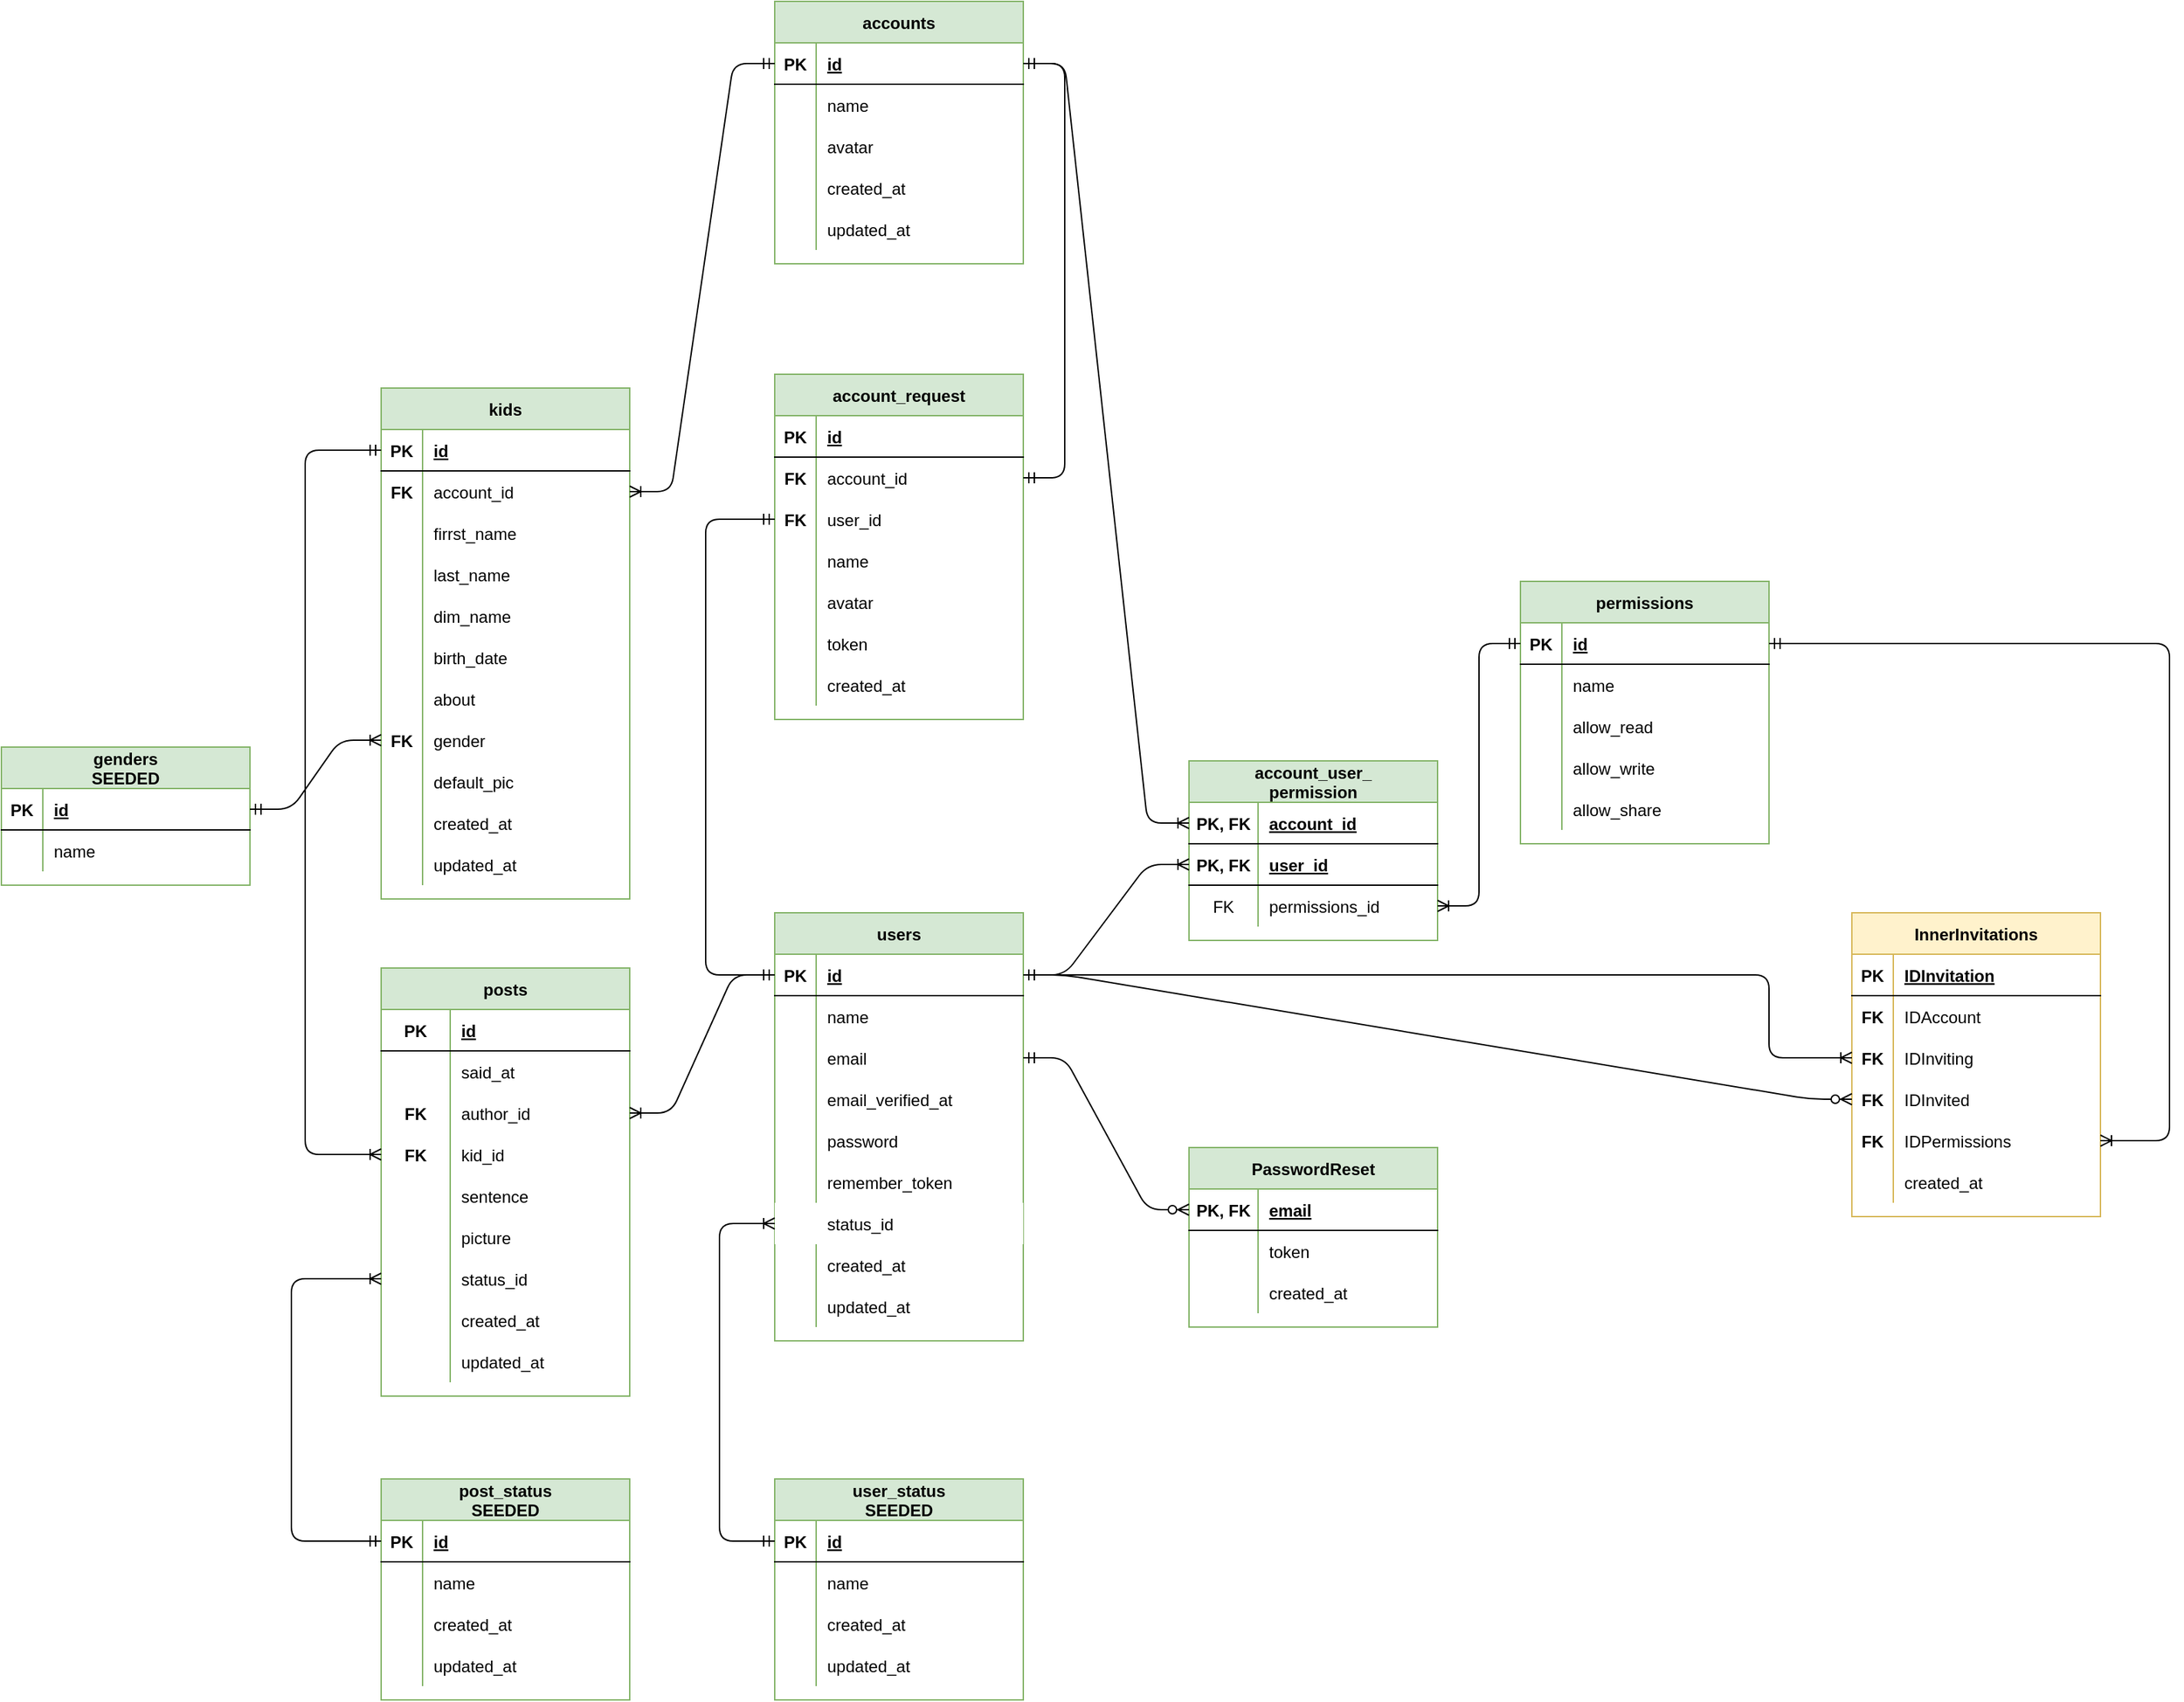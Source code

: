 <mxfile version="14.5.1" type="device"><diagram id="R2lEEEUBdFMjLlhIrx00" name="Page-1"><mxGraphModel dx="1422" dy="1922" grid="1" gridSize="10" guides="1" tooltips="1" connect="1" arrows="1" fold="1" page="1" pageScale="1" pageWidth="850" pageHeight="1100" math="0" shadow="0" extFonts="Permanent Marker^https://fonts.googleapis.com/css?family=Permanent+Marker"><root><mxCell id="0"/><mxCell id="1" parent="0"/><mxCell id="VxfHNi6ACXyEScnyRgKW-1" value="posts" style="shape=table;startSize=30;container=1;collapsible=1;childLayout=tableLayout;fixedRows=1;rowLines=0;fontStyle=1;align=center;resizeLast=1;fillColor=#d5e8d4;strokeColor=#82b366;" parent="1" vertex="1"><mxGeometry x="325" y="510" width="180" height="310" as="geometry"/></mxCell><mxCell id="VxfHNi6ACXyEScnyRgKW-2" value="" style="shape=partialRectangle;collapsible=0;dropTarget=0;pointerEvents=0;fillColor=none;top=0;left=0;bottom=1;right=0;points=[[0,0.5],[1,0.5]];portConstraint=eastwest;" parent="VxfHNi6ACXyEScnyRgKW-1" vertex="1"><mxGeometry y="30" width="180" height="30" as="geometry"/></mxCell><mxCell id="VxfHNi6ACXyEScnyRgKW-3" value="PK" style="shape=partialRectangle;connectable=0;fillColor=none;top=0;left=0;bottom=0;right=0;fontStyle=1;overflow=hidden;" parent="VxfHNi6ACXyEScnyRgKW-2" vertex="1"><mxGeometry width="50" height="30" as="geometry"/></mxCell><mxCell id="VxfHNi6ACXyEScnyRgKW-4" value="id" style="shape=partialRectangle;connectable=0;fillColor=none;top=0;left=0;bottom=0;right=0;align=left;spacingLeft=6;fontStyle=5;overflow=hidden;" parent="VxfHNi6ACXyEScnyRgKW-2" vertex="1"><mxGeometry x="50" width="130" height="30" as="geometry"/></mxCell><mxCell id="VxfHNi6ACXyEScnyRgKW-8" value="" style="shape=partialRectangle;collapsible=0;dropTarget=0;pointerEvents=0;fillColor=none;top=0;left=0;bottom=0;right=0;points=[[0,0.5],[1,0.5]];portConstraint=eastwest;" parent="VxfHNi6ACXyEScnyRgKW-1" vertex="1"><mxGeometry y="60" width="180" height="30" as="geometry"/></mxCell><mxCell id="VxfHNi6ACXyEScnyRgKW-9" value="" style="shape=partialRectangle;connectable=0;fillColor=none;top=0;left=0;bottom=0;right=0;editable=1;overflow=hidden;" parent="VxfHNi6ACXyEScnyRgKW-8" vertex="1"><mxGeometry width="50" height="30" as="geometry"/></mxCell><mxCell id="VxfHNi6ACXyEScnyRgKW-10" value="said_at" style="shape=partialRectangle;connectable=0;fillColor=none;top=0;left=0;bottom=0;right=0;align=left;spacingLeft=6;overflow=hidden;" parent="VxfHNi6ACXyEScnyRgKW-8" vertex="1"><mxGeometry x="50" width="130" height="30" as="geometry"/></mxCell><mxCell id="VxfHNi6ACXyEScnyRgKW-23" value="" style="shape=partialRectangle;collapsible=0;dropTarget=0;pointerEvents=0;fillColor=none;top=0;left=0;bottom=0;right=0;points=[[0,0.5],[1,0.5]];portConstraint=eastwest;" parent="VxfHNi6ACXyEScnyRgKW-1" vertex="1"><mxGeometry y="90" width="180" height="30" as="geometry"/></mxCell><mxCell id="VxfHNi6ACXyEScnyRgKW-24" value="FK" style="shape=partialRectangle;connectable=0;fillColor=none;top=0;left=0;bottom=0;right=0;editable=1;overflow=hidden;fontStyle=1" parent="VxfHNi6ACXyEScnyRgKW-23" vertex="1"><mxGeometry width="50" height="30" as="geometry"/></mxCell><mxCell id="VxfHNi6ACXyEScnyRgKW-25" value="author_id" style="shape=partialRectangle;connectable=0;fillColor=none;top=0;left=0;bottom=0;right=0;align=left;spacingLeft=6;overflow=hidden;" parent="VxfHNi6ACXyEScnyRgKW-23" vertex="1"><mxGeometry x="50" width="130" height="30" as="geometry"/></mxCell><mxCell id="VxfHNi6ACXyEScnyRgKW-14" value="" style="shape=partialRectangle;collapsible=0;dropTarget=0;pointerEvents=0;fillColor=none;top=0;left=0;bottom=0;right=0;points=[[0,0.5],[1,0.5]];portConstraint=eastwest;" parent="VxfHNi6ACXyEScnyRgKW-1" vertex="1"><mxGeometry y="120" width="180" height="30" as="geometry"/></mxCell><mxCell id="VxfHNi6ACXyEScnyRgKW-15" value="FK" style="shape=partialRectangle;connectable=0;fillColor=none;top=0;left=0;bottom=0;right=0;editable=1;overflow=hidden;fontStyle=1" parent="VxfHNi6ACXyEScnyRgKW-14" vertex="1"><mxGeometry width="50" height="30" as="geometry"/></mxCell><mxCell id="VxfHNi6ACXyEScnyRgKW-16" value="kid_id" style="shape=partialRectangle;connectable=0;fillColor=none;top=0;left=0;bottom=0;right=0;align=left;spacingLeft=6;overflow=hidden;" parent="VxfHNi6ACXyEScnyRgKW-14" vertex="1"><mxGeometry x="50" width="130" height="30" as="geometry"/></mxCell><mxCell id="VxfHNi6ACXyEScnyRgKW-17" value="" style="shape=partialRectangle;collapsible=0;dropTarget=0;pointerEvents=0;fillColor=none;top=0;left=0;bottom=0;right=0;points=[[0,0.5],[1,0.5]];portConstraint=eastwest;" parent="VxfHNi6ACXyEScnyRgKW-1" vertex="1"><mxGeometry y="150" width="180" height="30" as="geometry"/></mxCell><mxCell id="VxfHNi6ACXyEScnyRgKW-18" value="" style="shape=partialRectangle;connectable=0;fillColor=none;top=0;left=0;bottom=0;right=0;editable=1;overflow=hidden;" parent="VxfHNi6ACXyEScnyRgKW-17" vertex="1"><mxGeometry width="50" height="30" as="geometry"/></mxCell><mxCell id="VxfHNi6ACXyEScnyRgKW-19" value="sentence" style="shape=partialRectangle;connectable=0;fillColor=none;top=0;left=0;bottom=0;right=0;align=left;spacingLeft=6;overflow=hidden;" parent="VxfHNi6ACXyEScnyRgKW-17" vertex="1"><mxGeometry x="50" width="130" height="30" as="geometry"/></mxCell><mxCell id="VxfHNi6ACXyEScnyRgKW-20" value="" style="shape=partialRectangle;collapsible=0;dropTarget=0;pointerEvents=0;fillColor=none;top=0;left=0;bottom=0;right=0;points=[[0,0.5],[1,0.5]];portConstraint=eastwest;" parent="VxfHNi6ACXyEScnyRgKW-1" vertex="1"><mxGeometry y="180" width="180" height="30" as="geometry"/></mxCell><mxCell id="VxfHNi6ACXyEScnyRgKW-21" value="" style="shape=partialRectangle;connectable=0;fillColor=none;top=0;left=0;bottom=0;right=0;editable=1;overflow=hidden;" parent="VxfHNi6ACXyEScnyRgKW-20" vertex="1"><mxGeometry width="50" height="30" as="geometry"/></mxCell><mxCell id="VxfHNi6ACXyEScnyRgKW-22" value="picture" style="shape=partialRectangle;connectable=0;fillColor=none;top=0;left=0;bottom=0;right=0;align=left;spacingLeft=6;overflow=hidden;" parent="VxfHNi6ACXyEScnyRgKW-20" vertex="1"><mxGeometry x="50" width="130" height="30" as="geometry"/></mxCell><mxCell id="AlrplTYSOt6CM-YPkf51-18" value="" style="shape=partialRectangle;collapsible=0;dropTarget=0;pointerEvents=0;fillColor=none;top=0;left=0;bottom=0;right=0;points=[[0,0.5],[1,0.5]];portConstraint=eastwest;" parent="VxfHNi6ACXyEScnyRgKW-1" vertex="1"><mxGeometry y="210" width="180" height="30" as="geometry"/></mxCell><mxCell id="AlrplTYSOt6CM-YPkf51-19" value="" style="shape=partialRectangle;connectable=0;fillColor=none;top=0;left=0;bottom=0;right=0;editable=1;overflow=hidden;" parent="AlrplTYSOt6CM-YPkf51-18" vertex="1"><mxGeometry width="50" height="30" as="geometry"/></mxCell><mxCell id="AlrplTYSOt6CM-YPkf51-20" value="status_id" style="shape=partialRectangle;connectable=0;fillColor=none;top=0;left=0;bottom=0;right=0;align=left;spacingLeft=6;overflow=hidden;" parent="AlrplTYSOt6CM-YPkf51-18" vertex="1"><mxGeometry x="50" width="130" height="30" as="geometry"/></mxCell><mxCell id="AlrplTYSOt6CM-YPkf51-84" value="" style="shape=partialRectangle;collapsible=0;dropTarget=0;pointerEvents=0;fillColor=none;top=0;left=0;bottom=0;right=0;points=[[0,0.5],[1,0.5]];portConstraint=eastwest;" parent="VxfHNi6ACXyEScnyRgKW-1" vertex="1"><mxGeometry y="240" width="180" height="30" as="geometry"/></mxCell><mxCell id="AlrplTYSOt6CM-YPkf51-85" value="" style="shape=partialRectangle;connectable=0;fillColor=none;top=0;left=0;bottom=0;right=0;editable=1;overflow=hidden;" parent="AlrplTYSOt6CM-YPkf51-84" vertex="1"><mxGeometry width="50" height="30" as="geometry"/></mxCell><mxCell id="AlrplTYSOt6CM-YPkf51-86" value="created_at" style="shape=partialRectangle;connectable=0;fillColor=none;top=0;left=0;bottom=0;right=0;align=left;spacingLeft=6;overflow=hidden;" parent="AlrplTYSOt6CM-YPkf51-84" vertex="1"><mxGeometry x="50" width="130" height="30" as="geometry"/></mxCell><mxCell id="AlrplTYSOt6CM-YPkf51-87" value="" style="shape=partialRectangle;collapsible=0;dropTarget=0;pointerEvents=0;fillColor=none;top=0;left=0;bottom=0;right=0;points=[[0,0.5],[1,0.5]];portConstraint=eastwest;" parent="VxfHNi6ACXyEScnyRgKW-1" vertex="1"><mxGeometry y="270" width="180" height="30" as="geometry"/></mxCell><mxCell id="AlrplTYSOt6CM-YPkf51-88" value="" style="shape=partialRectangle;connectable=0;fillColor=none;top=0;left=0;bottom=0;right=0;editable=1;overflow=hidden;" parent="AlrplTYSOt6CM-YPkf51-87" vertex="1"><mxGeometry width="50" height="30" as="geometry"/></mxCell><mxCell id="AlrplTYSOt6CM-YPkf51-89" value="updated_at" style="shape=partialRectangle;connectable=0;fillColor=none;top=0;left=0;bottom=0;right=0;align=left;spacingLeft=6;overflow=hidden;" parent="AlrplTYSOt6CM-YPkf51-87" vertex="1"><mxGeometry x="50" width="130" height="30" as="geometry"/></mxCell><mxCell id="VxfHNi6ACXyEScnyRgKW-29" value="accounts" style="shape=table;startSize=30;container=1;collapsible=1;childLayout=tableLayout;fixedRows=1;rowLines=0;fontStyle=1;align=center;resizeLast=1;fillColor=#d5e8d4;strokeColor=#82b366;" parent="1" vertex="1"><mxGeometry x="610" y="-190" width="180" height="190" as="geometry"/></mxCell><mxCell id="VxfHNi6ACXyEScnyRgKW-30" value="" style="shape=partialRectangle;collapsible=0;dropTarget=0;pointerEvents=0;fillColor=none;top=0;left=0;bottom=1;right=0;points=[[0,0.5],[1,0.5]];portConstraint=eastwest;" parent="VxfHNi6ACXyEScnyRgKW-29" vertex="1"><mxGeometry y="30" width="180" height="30" as="geometry"/></mxCell><mxCell id="VxfHNi6ACXyEScnyRgKW-31" value="PK" style="shape=partialRectangle;connectable=0;fillColor=none;top=0;left=0;bottom=0;right=0;fontStyle=1;overflow=hidden;" parent="VxfHNi6ACXyEScnyRgKW-30" vertex="1"><mxGeometry width="30" height="30" as="geometry"/></mxCell><mxCell id="VxfHNi6ACXyEScnyRgKW-32" value="id" style="shape=partialRectangle;connectable=0;fillColor=none;top=0;left=0;bottom=0;right=0;align=left;spacingLeft=6;fontStyle=5;overflow=hidden;" parent="VxfHNi6ACXyEScnyRgKW-30" vertex="1"><mxGeometry x="30" width="150" height="30" as="geometry"/></mxCell><mxCell id="VxfHNi6ACXyEScnyRgKW-36" value="" style="shape=partialRectangle;collapsible=0;dropTarget=0;pointerEvents=0;fillColor=none;top=0;left=0;bottom=0;right=0;points=[[0,0.5],[1,0.5]];portConstraint=eastwest;" parent="VxfHNi6ACXyEScnyRgKW-29" vertex="1"><mxGeometry y="60" width="180" height="30" as="geometry"/></mxCell><mxCell id="VxfHNi6ACXyEScnyRgKW-37" value="" style="shape=partialRectangle;connectable=0;fillColor=none;top=0;left=0;bottom=0;right=0;editable=1;overflow=hidden;" parent="VxfHNi6ACXyEScnyRgKW-36" vertex="1"><mxGeometry width="30" height="30" as="geometry"/></mxCell><mxCell id="VxfHNi6ACXyEScnyRgKW-38" value="name" style="shape=partialRectangle;connectable=0;fillColor=none;top=0;left=0;bottom=0;right=0;align=left;spacingLeft=6;overflow=hidden;" parent="VxfHNi6ACXyEScnyRgKW-36" vertex="1"><mxGeometry x="30" width="150" height="30" as="geometry"/></mxCell><mxCell id="VxfHNi6ACXyEScnyRgKW-72" value="" style="shape=partialRectangle;collapsible=0;dropTarget=0;pointerEvents=0;fillColor=none;top=0;left=0;bottom=0;right=0;points=[[0,0.5],[1,0.5]];portConstraint=eastwest;" parent="VxfHNi6ACXyEScnyRgKW-29" vertex="1"><mxGeometry y="90" width="180" height="30" as="geometry"/></mxCell><mxCell id="VxfHNi6ACXyEScnyRgKW-73" value="" style="shape=partialRectangle;connectable=0;fillColor=none;top=0;left=0;bottom=0;right=0;editable=1;overflow=hidden;" parent="VxfHNi6ACXyEScnyRgKW-72" vertex="1"><mxGeometry width="30" height="30" as="geometry"/></mxCell><mxCell id="VxfHNi6ACXyEScnyRgKW-74" value="avatar" style="shape=partialRectangle;connectable=0;fillColor=none;top=0;left=0;bottom=0;right=0;align=left;spacingLeft=6;overflow=hidden;" parent="VxfHNi6ACXyEScnyRgKW-72" vertex="1"><mxGeometry x="30" width="150" height="30" as="geometry"/></mxCell><mxCell id="AlrplTYSOt6CM-YPkf51-65" value="" style="shape=partialRectangle;collapsible=0;dropTarget=0;pointerEvents=0;fillColor=none;top=0;left=0;bottom=0;right=0;points=[[0,0.5],[1,0.5]];portConstraint=eastwest;" parent="VxfHNi6ACXyEScnyRgKW-29" vertex="1"><mxGeometry y="120" width="180" height="30" as="geometry"/></mxCell><mxCell id="AlrplTYSOt6CM-YPkf51-66" value="" style="shape=partialRectangle;connectable=0;fillColor=none;top=0;left=0;bottom=0;right=0;editable=1;overflow=hidden;" parent="AlrplTYSOt6CM-YPkf51-65" vertex="1"><mxGeometry width="30" height="30" as="geometry"/></mxCell><mxCell id="AlrplTYSOt6CM-YPkf51-67" value="created_at" style="shape=partialRectangle;connectable=0;fillColor=none;top=0;left=0;bottom=0;right=0;align=left;spacingLeft=6;overflow=hidden;" parent="AlrplTYSOt6CM-YPkf51-65" vertex="1"><mxGeometry x="30" width="150" height="30" as="geometry"/></mxCell><mxCell id="AlrplTYSOt6CM-YPkf51-68" value="" style="shape=partialRectangle;collapsible=0;dropTarget=0;pointerEvents=0;fillColor=none;top=0;left=0;bottom=0;right=0;points=[[0,0.5],[1,0.5]];portConstraint=eastwest;" parent="VxfHNi6ACXyEScnyRgKW-29" vertex="1"><mxGeometry y="150" width="180" height="30" as="geometry"/></mxCell><mxCell id="AlrplTYSOt6CM-YPkf51-69" value="" style="shape=partialRectangle;connectable=0;fillColor=none;top=0;left=0;bottom=0;right=0;editable=1;overflow=hidden;" parent="AlrplTYSOt6CM-YPkf51-68" vertex="1"><mxGeometry width="30" height="30" as="geometry"/></mxCell><mxCell id="AlrplTYSOt6CM-YPkf51-70" value="updated_at" style="shape=partialRectangle;connectable=0;fillColor=none;top=0;left=0;bottom=0;right=0;align=left;spacingLeft=6;overflow=hidden;" parent="AlrplTYSOt6CM-YPkf51-68" vertex="1"><mxGeometry x="30" width="150" height="30" as="geometry"/></mxCell><mxCell id="VxfHNi6ACXyEScnyRgKW-45" value="users" style="shape=table;startSize=30;container=1;collapsible=1;childLayout=tableLayout;fixedRows=1;rowLines=0;fontStyle=1;align=center;resizeLast=1;fillColor=#d5e8d4;strokeColor=#82b366;" parent="1" vertex="1"><mxGeometry x="610" y="470" width="180" height="310" as="geometry"/></mxCell><mxCell id="VxfHNi6ACXyEScnyRgKW-46" value="" style="shape=partialRectangle;collapsible=0;dropTarget=0;pointerEvents=0;fillColor=none;top=0;left=0;bottom=1;right=0;points=[[0,0.5],[1,0.5]];portConstraint=eastwest;" parent="VxfHNi6ACXyEScnyRgKW-45" vertex="1"><mxGeometry y="30" width="180" height="30" as="geometry"/></mxCell><mxCell id="VxfHNi6ACXyEScnyRgKW-47" value="PK" style="shape=partialRectangle;connectable=0;fillColor=none;top=0;left=0;bottom=0;right=0;fontStyle=1;overflow=hidden;" parent="VxfHNi6ACXyEScnyRgKW-46" vertex="1"><mxGeometry width="30" height="30" as="geometry"/></mxCell><mxCell id="VxfHNi6ACXyEScnyRgKW-48" value="id" style="shape=partialRectangle;connectable=0;fillColor=none;top=0;left=0;bottom=0;right=0;align=left;spacingLeft=6;fontStyle=5;overflow=hidden;" parent="VxfHNi6ACXyEScnyRgKW-46" vertex="1"><mxGeometry x="30" width="150" height="30" as="geometry"/></mxCell><mxCell id="VxfHNi6ACXyEScnyRgKW-49" value="" style="shape=partialRectangle;collapsible=0;dropTarget=0;pointerEvents=0;fillColor=none;top=0;left=0;bottom=0;right=0;points=[[0,0.5],[1,0.5]];portConstraint=eastwest;" parent="VxfHNi6ACXyEScnyRgKW-45" vertex="1"><mxGeometry y="60" width="180" height="30" as="geometry"/></mxCell><mxCell id="VxfHNi6ACXyEScnyRgKW-50" value="" style="shape=partialRectangle;connectable=0;fillColor=none;top=0;left=0;bottom=0;right=0;editable=1;overflow=hidden;" parent="VxfHNi6ACXyEScnyRgKW-49" vertex="1"><mxGeometry width="30" height="30" as="geometry"/></mxCell><mxCell id="VxfHNi6ACXyEScnyRgKW-51" value="name" style="shape=partialRectangle;connectable=0;fillColor=none;top=0;left=0;bottom=0;right=0;align=left;spacingLeft=6;overflow=hidden;" parent="VxfHNi6ACXyEScnyRgKW-49" vertex="1"><mxGeometry x="30" width="150" height="30" as="geometry"/></mxCell><mxCell id="VxfHNi6ACXyEScnyRgKW-52" value="" style="shape=partialRectangle;collapsible=0;dropTarget=0;pointerEvents=0;fillColor=none;top=0;left=0;bottom=0;right=0;points=[[0,0.5],[1,0.5]];portConstraint=eastwest;" parent="VxfHNi6ACXyEScnyRgKW-45" vertex="1"><mxGeometry y="90" width="180" height="30" as="geometry"/></mxCell><mxCell id="VxfHNi6ACXyEScnyRgKW-53" value="" style="shape=partialRectangle;connectable=0;fillColor=none;top=0;left=0;bottom=0;right=0;editable=1;overflow=hidden;" parent="VxfHNi6ACXyEScnyRgKW-52" vertex="1"><mxGeometry width="30" height="30" as="geometry"/></mxCell><mxCell id="VxfHNi6ACXyEScnyRgKW-54" value="email" style="shape=partialRectangle;connectable=0;fillColor=none;top=0;left=0;bottom=0;right=0;align=left;spacingLeft=6;overflow=hidden;" parent="VxfHNi6ACXyEScnyRgKW-52" vertex="1"><mxGeometry x="30" width="150" height="30" as="geometry"/></mxCell><mxCell id="VxfHNi6ACXyEScnyRgKW-75" value="" style="shape=partialRectangle;collapsible=0;dropTarget=0;pointerEvents=0;fillColor=none;top=0;left=0;bottom=0;right=0;points=[[0,0.5],[1,0.5]];portConstraint=eastwest;" parent="VxfHNi6ACXyEScnyRgKW-45" vertex="1"><mxGeometry y="120" width="180" height="30" as="geometry"/></mxCell><mxCell id="VxfHNi6ACXyEScnyRgKW-76" value="" style="shape=partialRectangle;connectable=0;fillColor=none;top=0;left=0;bottom=0;right=0;editable=1;overflow=hidden;" parent="VxfHNi6ACXyEScnyRgKW-75" vertex="1"><mxGeometry width="30" height="30" as="geometry"/></mxCell><mxCell id="VxfHNi6ACXyEScnyRgKW-77" value="email_verified_at" style="shape=partialRectangle;connectable=0;fillColor=none;top=0;left=0;bottom=0;right=0;align=left;spacingLeft=6;overflow=hidden;" parent="VxfHNi6ACXyEScnyRgKW-75" vertex="1"><mxGeometry x="30" width="150" height="30" as="geometry"/></mxCell><mxCell id="VxfHNi6ACXyEScnyRgKW-241" value="" style="shape=partialRectangle;collapsible=0;dropTarget=0;pointerEvents=0;fillColor=none;top=0;left=0;bottom=0;right=0;points=[[0,0.5],[1,0.5]];portConstraint=eastwest;" parent="VxfHNi6ACXyEScnyRgKW-45" vertex="1"><mxGeometry y="150" width="180" height="30" as="geometry"/></mxCell><mxCell id="VxfHNi6ACXyEScnyRgKW-242" value="" style="shape=partialRectangle;connectable=0;fillColor=none;top=0;left=0;bottom=0;right=0;editable=1;overflow=hidden;" parent="VxfHNi6ACXyEScnyRgKW-241" vertex="1"><mxGeometry width="30" height="30" as="geometry"/></mxCell><mxCell id="VxfHNi6ACXyEScnyRgKW-243" value="password" style="shape=partialRectangle;connectable=0;fillColor=none;top=0;left=0;bottom=0;right=0;align=left;spacingLeft=6;overflow=hidden;" parent="VxfHNi6ACXyEScnyRgKW-241" vertex="1"><mxGeometry x="30" width="150" height="30" as="geometry"/></mxCell><mxCell id="VxfHNi6ACXyEScnyRgKW-55" value="" style="shape=partialRectangle;collapsible=0;dropTarget=0;pointerEvents=0;fillColor=none;top=0;left=0;bottom=0;right=0;points=[[0,0.5],[1,0.5]];portConstraint=eastwest;" parent="VxfHNi6ACXyEScnyRgKW-45" vertex="1"><mxGeometry y="180" width="180" height="30" as="geometry"/></mxCell><mxCell id="VxfHNi6ACXyEScnyRgKW-56" value="" style="shape=partialRectangle;connectable=0;fillColor=none;top=0;left=0;bottom=0;right=0;editable=1;overflow=hidden;" parent="VxfHNi6ACXyEScnyRgKW-55" vertex="1"><mxGeometry width="30" height="30" as="geometry"/></mxCell><mxCell id="VxfHNi6ACXyEScnyRgKW-57" value="remember_token" style="shape=partialRectangle;connectable=0;fillColor=none;top=0;left=0;bottom=0;right=0;align=left;spacingLeft=6;overflow=hidden;" parent="VxfHNi6ACXyEScnyRgKW-55" vertex="1"><mxGeometry x="30" width="150" height="30" as="geometry"/></mxCell><mxCell id="AlrplTYSOt6CM-YPkf51-1" value="" style="shape=partialRectangle;collapsible=0;dropTarget=0;pointerEvents=0;top=0;left=0;bottom=0;right=0;points=[[0,0.5],[1,0.5]];portConstraint=eastwest;" parent="VxfHNi6ACXyEScnyRgKW-45" vertex="1"><mxGeometry y="210" width="180" height="30" as="geometry"/></mxCell><mxCell id="AlrplTYSOt6CM-YPkf51-2" value="" style="shape=partialRectangle;connectable=0;fillColor=none;top=0;left=0;bottom=0;right=0;editable=1;overflow=hidden;" parent="AlrplTYSOt6CM-YPkf51-1" vertex="1"><mxGeometry width="30" height="30" as="geometry"/></mxCell><mxCell id="AlrplTYSOt6CM-YPkf51-3" value="status_id" style="shape=partialRectangle;connectable=0;top=0;left=0;bottom=0;right=0;align=left;spacingLeft=6;overflow=hidden;fillColor=none;" parent="AlrplTYSOt6CM-YPkf51-1" vertex="1"><mxGeometry x="30" width="150" height="30" as="geometry"/></mxCell><mxCell id="AlrplTYSOt6CM-YPkf51-36" value="" style="shape=partialRectangle;collapsible=0;dropTarget=0;pointerEvents=0;fillColor=none;top=0;left=0;bottom=0;right=0;points=[[0,0.5],[1,0.5]];portConstraint=eastwest;" parent="VxfHNi6ACXyEScnyRgKW-45" vertex="1"><mxGeometry y="240" width="180" height="30" as="geometry"/></mxCell><mxCell id="AlrplTYSOt6CM-YPkf51-37" value="" style="shape=partialRectangle;connectable=0;fillColor=none;top=0;left=0;bottom=0;right=0;editable=1;overflow=hidden;" parent="AlrplTYSOt6CM-YPkf51-36" vertex="1"><mxGeometry width="30" height="30" as="geometry"/></mxCell><mxCell id="AlrplTYSOt6CM-YPkf51-38" value="created_at" style="shape=partialRectangle;connectable=0;fillColor=none;top=0;left=0;bottom=0;right=0;align=left;spacingLeft=6;overflow=hidden;" parent="AlrplTYSOt6CM-YPkf51-36" vertex="1"><mxGeometry x="30" width="150" height="30" as="geometry"/></mxCell><mxCell id="AlrplTYSOt6CM-YPkf51-39" value="" style="shape=partialRectangle;collapsible=0;dropTarget=0;pointerEvents=0;fillColor=none;top=0;left=0;bottom=0;right=0;points=[[0,0.5],[1,0.5]];portConstraint=eastwest;" parent="VxfHNi6ACXyEScnyRgKW-45" vertex="1"><mxGeometry y="270" width="180" height="30" as="geometry"/></mxCell><mxCell id="AlrplTYSOt6CM-YPkf51-40" value="" style="shape=partialRectangle;connectable=0;fillColor=none;top=0;left=0;bottom=0;right=0;editable=1;overflow=hidden;" parent="AlrplTYSOt6CM-YPkf51-39" vertex="1"><mxGeometry width="30" height="30" as="geometry"/></mxCell><mxCell id="AlrplTYSOt6CM-YPkf51-41" value="updated_at" style="shape=partialRectangle;connectable=0;fillColor=none;top=0;left=0;bottom=0;right=0;align=left;spacingLeft=6;overflow=hidden;" parent="AlrplTYSOt6CM-YPkf51-39" vertex="1"><mxGeometry x="30" width="150" height="30" as="geometry"/></mxCell><mxCell id="VxfHNi6ACXyEScnyRgKW-59" value="permissions" style="shape=table;startSize=30;container=1;collapsible=1;childLayout=tableLayout;fixedRows=1;rowLines=0;fontStyle=1;align=center;resizeLast=1;fillColor=#d5e8d4;strokeColor=#82b366;" parent="1" vertex="1"><mxGeometry x="1150" y="230" width="180" height="190" as="geometry"/></mxCell><mxCell id="VxfHNi6ACXyEScnyRgKW-60" value="" style="shape=partialRectangle;collapsible=0;dropTarget=0;pointerEvents=0;fillColor=none;top=0;left=0;bottom=1;right=0;points=[[0,0.5],[1,0.5]];portConstraint=eastwest;" parent="VxfHNi6ACXyEScnyRgKW-59" vertex="1"><mxGeometry y="30" width="180" height="30" as="geometry"/></mxCell><mxCell id="VxfHNi6ACXyEScnyRgKW-61" value="PK" style="shape=partialRectangle;connectable=0;fillColor=none;top=0;left=0;bottom=0;right=0;fontStyle=1;overflow=hidden;" parent="VxfHNi6ACXyEScnyRgKW-60" vertex="1"><mxGeometry width="30" height="30" as="geometry"/></mxCell><mxCell id="VxfHNi6ACXyEScnyRgKW-62" value="id" style="shape=partialRectangle;connectable=0;fillColor=none;top=0;left=0;bottom=0;right=0;align=left;spacingLeft=6;fontStyle=5;overflow=hidden;" parent="VxfHNi6ACXyEScnyRgKW-60" vertex="1"><mxGeometry x="30" width="150" height="30" as="geometry"/></mxCell><mxCell id="VxfHNi6ACXyEScnyRgKW-63" value="" style="shape=partialRectangle;collapsible=0;dropTarget=0;pointerEvents=0;fillColor=none;top=0;left=0;bottom=0;right=0;points=[[0,0.5],[1,0.5]];portConstraint=eastwest;" parent="VxfHNi6ACXyEScnyRgKW-59" vertex="1"><mxGeometry y="60" width="180" height="30" as="geometry"/></mxCell><mxCell id="VxfHNi6ACXyEScnyRgKW-64" value="" style="shape=partialRectangle;connectable=0;fillColor=none;top=0;left=0;bottom=0;right=0;editable=1;overflow=hidden;" parent="VxfHNi6ACXyEScnyRgKW-63" vertex="1"><mxGeometry width="30" height="30" as="geometry"/></mxCell><mxCell id="VxfHNi6ACXyEScnyRgKW-65" value="name" style="shape=partialRectangle;connectable=0;fillColor=none;top=0;left=0;bottom=0;right=0;align=left;spacingLeft=6;overflow=hidden;" parent="VxfHNi6ACXyEScnyRgKW-63" vertex="1"><mxGeometry x="30" width="150" height="30" as="geometry"/></mxCell><mxCell id="VxfHNi6ACXyEScnyRgKW-66" value="" style="shape=partialRectangle;collapsible=0;dropTarget=0;pointerEvents=0;fillColor=none;top=0;left=0;bottom=0;right=0;points=[[0,0.5],[1,0.5]];portConstraint=eastwest;" parent="VxfHNi6ACXyEScnyRgKW-59" vertex="1"><mxGeometry y="90" width="180" height="30" as="geometry"/></mxCell><mxCell id="VxfHNi6ACXyEScnyRgKW-67" value="" style="shape=partialRectangle;connectable=0;fillColor=none;top=0;left=0;bottom=0;right=0;editable=1;overflow=hidden;" parent="VxfHNi6ACXyEScnyRgKW-66" vertex="1"><mxGeometry width="30" height="30" as="geometry"/></mxCell><mxCell id="VxfHNi6ACXyEScnyRgKW-68" value="allow_read" style="shape=partialRectangle;connectable=0;fillColor=none;top=0;left=0;bottom=0;right=0;align=left;spacingLeft=6;overflow=hidden;" parent="VxfHNi6ACXyEScnyRgKW-66" vertex="1"><mxGeometry x="30" width="150" height="30" as="geometry"/></mxCell><mxCell id="VxfHNi6ACXyEScnyRgKW-69" value="" style="shape=partialRectangle;collapsible=0;dropTarget=0;pointerEvents=0;fillColor=none;top=0;left=0;bottom=0;right=0;points=[[0,0.5],[1,0.5]];portConstraint=eastwest;" parent="VxfHNi6ACXyEScnyRgKW-59" vertex="1"><mxGeometry y="120" width="180" height="30" as="geometry"/></mxCell><mxCell id="VxfHNi6ACXyEScnyRgKW-70" value="" style="shape=partialRectangle;connectable=0;fillColor=none;top=0;left=0;bottom=0;right=0;editable=1;overflow=hidden;" parent="VxfHNi6ACXyEScnyRgKW-69" vertex="1"><mxGeometry width="30" height="30" as="geometry"/></mxCell><mxCell id="VxfHNi6ACXyEScnyRgKW-71" value="allow_write" style="shape=partialRectangle;connectable=0;fillColor=none;top=0;left=0;bottom=0;right=0;align=left;spacingLeft=6;overflow=hidden;" parent="VxfHNi6ACXyEScnyRgKW-69" vertex="1"><mxGeometry x="30" width="150" height="30" as="geometry"/></mxCell><mxCell id="VxfHNi6ACXyEScnyRgKW-181" value="" style="shape=partialRectangle;collapsible=0;dropTarget=0;pointerEvents=0;fillColor=none;top=0;left=0;bottom=0;right=0;points=[[0,0.5],[1,0.5]];portConstraint=eastwest;" parent="VxfHNi6ACXyEScnyRgKW-59" vertex="1"><mxGeometry y="150" width="180" height="30" as="geometry"/></mxCell><mxCell id="VxfHNi6ACXyEScnyRgKW-182" value="" style="shape=partialRectangle;connectable=0;fillColor=none;top=0;left=0;bottom=0;right=0;editable=1;overflow=hidden;" parent="VxfHNi6ACXyEScnyRgKW-181" vertex="1"><mxGeometry width="30" height="30" as="geometry"/></mxCell><mxCell id="VxfHNi6ACXyEScnyRgKW-183" value="allow_share" style="shape=partialRectangle;connectable=0;fillColor=none;top=0;left=0;bottom=0;right=0;align=left;spacingLeft=6;overflow=hidden;" parent="VxfHNi6ACXyEScnyRgKW-181" vertex="1"><mxGeometry x="30" width="150" height="30" as="geometry"/></mxCell><mxCell id="VxfHNi6ACXyEScnyRgKW-78" value="kids" style="shape=table;startSize=30;container=1;collapsible=1;childLayout=tableLayout;fixedRows=1;rowLines=0;fontStyle=1;align=center;resizeLast=1;fillColor=#d5e8d4;strokeColor=#82b366;" parent="1" vertex="1"><mxGeometry x="325" y="90" width="180" height="370" as="geometry"/></mxCell><mxCell id="VxfHNi6ACXyEScnyRgKW-79" value="" style="shape=partialRectangle;collapsible=0;dropTarget=0;pointerEvents=0;fillColor=none;top=0;left=0;bottom=1;right=0;points=[[0,0.5],[1,0.5]];portConstraint=eastwest;" parent="VxfHNi6ACXyEScnyRgKW-78" vertex="1"><mxGeometry y="30" width="180" height="30" as="geometry"/></mxCell><mxCell id="VxfHNi6ACXyEScnyRgKW-80" value="PK" style="shape=partialRectangle;connectable=0;fillColor=none;top=0;left=0;bottom=0;right=0;fontStyle=1;overflow=hidden;" parent="VxfHNi6ACXyEScnyRgKW-79" vertex="1"><mxGeometry width="30" height="30" as="geometry"/></mxCell><mxCell id="VxfHNi6ACXyEScnyRgKW-81" value="id" style="shape=partialRectangle;connectable=0;fillColor=none;top=0;left=0;bottom=0;right=0;align=left;spacingLeft=6;fontStyle=5;overflow=hidden;" parent="VxfHNi6ACXyEScnyRgKW-79" vertex="1"><mxGeometry x="30" width="150" height="30" as="geometry"/></mxCell><mxCell id="VxfHNi6ACXyEScnyRgKW-82" value="" style="shape=partialRectangle;collapsible=0;dropTarget=0;pointerEvents=0;fillColor=none;top=0;left=0;bottom=0;right=0;points=[[0,0.5],[1,0.5]];portConstraint=eastwest;" parent="VxfHNi6ACXyEScnyRgKW-78" vertex="1"><mxGeometry y="60" width="180" height="30" as="geometry"/></mxCell><mxCell id="VxfHNi6ACXyEScnyRgKW-83" value="FK" style="shape=partialRectangle;connectable=0;fillColor=none;top=0;left=0;bottom=0;right=0;editable=1;overflow=hidden;fontStyle=1" parent="VxfHNi6ACXyEScnyRgKW-82" vertex="1"><mxGeometry width="30" height="30" as="geometry"/></mxCell><mxCell id="VxfHNi6ACXyEScnyRgKW-84" value="account_id" style="shape=partialRectangle;connectable=0;fillColor=none;top=0;left=0;bottom=0;right=0;align=left;spacingLeft=6;overflow=hidden;" parent="VxfHNi6ACXyEScnyRgKW-82" vertex="1"><mxGeometry x="30" width="150" height="30" as="geometry"/></mxCell><mxCell id="VxfHNi6ACXyEScnyRgKW-237" value="" style="shape=partialRectangle;collapsible=0;dropTarget=0;pointerEvents=0;fillColor=none;top=0;left=0;bottom=0;right=0;points=[[0,0.5],[1,0.5]];portConstraint=eastwest;" parent="VxfHNi6ACXyEScnyRgKW-78" vertex="1"><mxGeometry y="90" width="180" height="30" as="geometry"/></mxCell><mxCell id="VxfHNi6ACXyEScnyRgKW-238" value="" style="shape=partialRectangle;connectable=0;fillColor=none;top=0;left=0;bottom=0;right=0;editable=1;overflow=hidden;" parent="VxfHNi6ACXyEScnyRgKW-237" vertex="1"><mxGeometry width="30" height="30" as="geometry"/></mxCell><mxCell id="VxfHNi6ACXyEScnyRgKW-239" value="firrst_name" style="shape=partialRectangle;connectable=0;fillColor=none;top=0;left=0;bottom=0;right=0;align=left;spacingLeft=6;overflow=hidden;" parent="VxfHNi6ACXyEScnyRgKW-237" vertex="1"><mxGeometry x="30" width="150" height="30" as="geometry"/></mxCell><mxCell id="VxfHNi6ACXyEScnyRgKW-85" value="" style="shape=partialRectangle;collapsible=0;dropTarget=0;pointerEvents=0;fillColor=none;top=0;left=0;bottom=0;right=0;points=[[0,0.5],[1,0.5]];portConstraint=eastwest;" parent="VxfHNi6ACXyEScnyRgKW-78" vertex="1"><mxGeometry y="120" width="180" height="30" as="geometry"/></mxCell><mxCell id="VxfHNi6ACXyEScnyRgKW-86" value="" style="shape=partialRectangle;connectable=0;fillColor=none;top=0;left=0;bottom=0;right=0;editable=1;overflow=hidden;" parent="VxfHNi6ACXyEScnyRgKW-85" vertex="1"><mxGeometry width="30" height="30" as="geometry"/></mxCell><mxCell id="VxfHNi6ACXyEScnyRgKW-87" value="last_name" style="shape=partialRectangle;connectable=0;fillColor=none;top=0;left=0;bottom=0;right=0;align=left;spacingLeft=6;overflow=hidden;" parent="VxfHNi6ACXyEScnyRgKW-85" vertex="1"><mxGeometry x="30" width="150" height="30" as="geometry"/></mxCell><mxCell id="VxfHNi6ACXyEScnyRgKW-94" value="" style="shape=partialRectangle;collapsible=0;dropTarget=0;pointerEvents=0;fillColor=none;top=0;left=0;bottom=0;right=0;points=[[0,0.5],[1,0.5]];portConstraint=eastwest;" parent="VxfHNi6ACXyEScnyRgKW-78" vertex="1"><mxGeometry y="150" width="180" height="30" as="geometry"/></mxCell><mxCell id="VxfHNi6ACXyEScnyRgKW-95" value="" style="shape=partialRectangle;connectable=0;fillColor=none;top=0;left=0;bottom=0;right=0;editable=1;overflow=hidden;" parent="VxfHNi6ACXyEScnyRgKW-94" vertex="1"><mxGeometry width="30" height="30" as="geometry"/></mxCell><mxCell id="VxfHNi6ACXyEScnyRgKW-96" value="dim_name" style="shape=partialRectangle;connectable=0;fillColor=none;top=0;left=0;bottom=0;right=0;align=left;spacingLeft=6;overflow=hidden;" parent="VxfHNi6ACXyEScnyRgKW-94" vertex="1"><mxGeometry x="30" width="150" height="30" as="geometry"/></mxCell><mxCell id="VxfHNi6ACXyEScnyRgKW-97" value="" style="shape=partialRectangle;collapsible=0;dropTarget=0;pointerEvents=0;fillColor=none;top=0;left=0;bottom=0;right=0;points=[[0,0.5],[1,0.5]];portConstraint=eastwest;" parent="VxfHNi6ACXyEScnyRgKW-78" vertex="1"><mxGeometry y="180" width="180" height="30" as="geometry"/></mxCell><mxCell id="VxfHNi6ACXyEScnyRgKW-98" value="" style="shape=partialRectangle;connectable=0;fillColor=none;top=0;left=0;bottom=0;right=0;editable=1;overflow=hidden;" parent="VxfHNi6ACXyEScnyRgKW-97" vertex="1"><mxGeometry width="30" height="30" as="geometry"/></mxCell><mxCell id="VxfHNi6ACXyEScnyRgKW-99" value="birth_date" style="shape=partialRectangle;connectable=0;fillColor=none;top=0;left=0;bottom=0;right=0;align=left;spacingLeft=6;overflow=hidden;" parent="VxfHNi6ACXyEScnyRgKW-97" vertex="1"><mxGeometry x="30" width="150" height="30" as="geometry"/></mxCell><mxCell id="VxfHNi6ACXyEScnyRgKW-100" value="" style="shape=partialRectangle;collapsible=0;dropTarget=0;pointerEvents=0;fillColor=none;top=0;left=0;bottom=0;right=0;points=[[0,0.5],[1,0.5]];portConstraint=eastwest;" parent="VxfHNi6ACXyEScnyRgKW-78" vertex="1"><mxGeometry y="210" width="180" height="30" as="geometry"/></mxCell><mxCell id="VxfHNi6ACXyEScnyRgKW-101" value="" style="shape=partialRectangle;connectable=0;fillColor=none;top=0;left=0;bottom=0;right=0;editable=1;overflow=hidden;" parent="VxfHNi6ACXyEScnyRgKW-100" vertex="1"><mxGeometry width="30" height="30" as="geometry"/></mxCell><mxCell id="VxfHNi6ACXyEScnyRgKW-102" value="about" style="shape=partialRectangle;connectable=0;fillColor=none;top=0;left=0;bottom=0;right=0;align=left;spacingLeft=6;overflow=hidden;" parent="VxfHNi6ACXyEScnyRgKW-100" vertex="1"><mxGeometry x="30" width="150" height="30" as="geometry"/></mxCell><mxCell id="VxfHNi6ACXyEScnyRgKW-91" value="" style="shape=partialRectangle;collapsible=0;dropTarget=0;pointerEvents=0;fillColor=none;top=0;left=0;bottom=0;right=0;points=[[0,0.5],[1,0.5]];portConstraint=eastwest;" parent="VxfHNi6ACXyEScnyRgKW-78" vertex="1"><mxGeometry y="240" width="180" height="30" as="geometry"/></mxCell><mxCell id="VxfHNi6ACXyEScnyRgKW-92" value="FK" style="shape=partialRectangle;connectable=0;fillColor=none;top=0;left=0;bottom=0;right=0;editable=1;overflow=hidden;fontStyle=1" parent="VxfHNi6ACXyEScnyRgKW-91" vertex="1"><mxGeometry width="30" height="30" as="geometry"/></mxCell><mxCell id="VxfHNi6ACXyEScnyRgKW-93" value="gender" style="shape=partialRectangle;connectable=0;fillColor=none;top=0;left=0;bottom=0;right=0;align=left;spacingLeft=6;overflow=hidden;" parent="VxfHNi6ACXyEScnyRgKW-91" vertex="1"><mxGeometry x="30" width="150" height="30" as="geometry"/></mxCell><mxCell id="VxfHNi6ACXyEScnyRgKW-103" value="" style="shape=partialRectangle;collapsible=0;dropTarget=0;pointerEvents=0;fillColor=none;top=0;left=0;bottom=0;right=0;points=[[0,0.5],[1,0.5]];portConstraint=eastwest;" parent="VxfHNi6ACXyEScnyRgKW-78" vertex="1"><mxGeometry y="270" width="180" height="30" as="geometry"/></mxCell><mxCell id="VxfHNi6ACXyEScnyRgKW-104" value="" style="shape=partialRectangle;connectable=0;fillColor=none;top=0;left=0;bottom=0;right=0;editable=1;overflow=hidden;" parent="VxfHNi6ACXyEScnyRgKW-103" vertex="1"><mxGeometry width="30" height="30" as="geometry"/></mxCell><mxCell id="VxfHNi6ACXyEScnyRgKW-105" value="default_pic" style="shape=partialRectangle;connectable=0;fillColor=none;top=0;left=0;bottom=0;right=0;align=left;spacingLeft=6;overflow=hidden;" parent="VxfHNi6ACXyEScnyRgKW-103" vertex="1"><mxGeometry x="30" width="150" height="30" as="geometry"/></mxCell><mxCell id="AlrplTYSOt6CM-YPkf51-78" value="" style="shape=partialRectangle;collapsible=0;dropTarget=0;pointerEvents=0;fillColor=none;top=0;left=0;bottom=0;right=0;points=[[0,0.5],[1,0.5]];portConstraint=eastwest;" parent="VxfHNi6ACXyEScnyRgKW-78" vertex="1"><mxGeometry y="300" width="180" height="30" as="geometry"/></mxCell><mxCell id="AlrplTYSOt6CM-YPkf51-79" value="" style="shape=partialRectangle;connectable=0;fillColor=none;top=0;left=0;bottom=0;right=0;editable=1;overflow=hidden;" parent="AlrplTYSOt6CM-YPkf51-78" vertex="1"><mxGeometry width="30" height="30" as="geometry"/></mxCell><mxCell id="AlrplTYSOt6CM-YPkf51-80" value="created_at" style="shape=partialRectangle;connectable=0;fillColor=none;top=0;left=0;bottom=0;right=0;align=left;spacingLeft=6;overflow=hidden;" parent="AlrplTYSOt6CM-YPkf51-78" vertex="1"><mxGeometry x="30" width="150" height="30" as="geometry"/></mxCell><mxCell id="AlrplTYSOt6CM-YPkf51-81" value="" style="shape=partialRectangle;collapsible=0;dropTarget=0;pointerEvents=0;fillColor=none;top=0;left=0;bottom=0;right=0;points=[[0,0.5],[1,0.5]];portConstraint=eastwest;" parent="VxfHNi6ACXyEScnyRgKW-78" vertex="1"><mxGeometry y="330" width="180" height="30" as="geometry"/></mxCell><mxCell id="AlrplTYSOt6CM-YPkf51-82" value="" style="shape=partialRectangle;connectable=0;fillColor=none;top=0;left=0;bottom=0;right=0;editable=1;overflow=hidden;" parent="AlrplTYSOt6CM-YPkf51-81" vertex="1"><mxGeometry width="30" height="30" as="geometry"/></mxCell><mxCell id="AlrplTYSOt6CM-YPkf51-83" value="updated_at" style="shape=partialRectangle;connectable=0;fillColor=none;top=0;left=0;bottom=0;right=0;align=left;spacingLeft=6;overflow=hidden;" parent="AlrplTYSOt6CM-YPkf51-81" vertex="1"><mxGeometry x="30" width="150" height="30" as="geometry"/></mxCell><mxCell id="VxfHNi6ACXyEScnyRgKW-112" value="" style="edgeStyle=entityRelationEdgeStyle;fontSize=12;html=1;endArrow=ERoneToMany;startArrow=ERmandOne;exitX=0;exitY=0.5;exitDx=0;exitDy=0;entryX=1;entryY=0.5;entryDx=0;entryDy=0;" parent="1" source="VxfHNi6ACXyEScnyRgKW-46" target="VxfHNi6ACXyEScnyRgKW-23" edge="1"><mxGeometry width="100" height="100" relative="1" as="geometry"><mxPoint x="630" y="620" as="sourcePoint"/><mxPoint x="380" y="940" as="targetPoint"/></mxGeometry></mxCell><mxCell id="VxfHNi6ACXyEScnyRgKW-113" value="" style="edgeStyle=orthogonalEdgeStyle;fontSize=12;html=1;endArrow=ERoneToMany;startArrow=ERmandOne;exitX=0;exitY=0.5;exitDx=0;exitDy=0;entryX=0;entryY=0.5;entryDx=0;entryDy=0;" parent="1" source="VxfHNi6ACXyEScnyRgKW-79" target="VxfHNi6ACXyEScnyRgKW-14" edge="1"><mxGeometry width="100" height="100" relative="1" as="geometry"><mxPoint x="630" y="730" as="sourcePoint"/><mxPoint x="380" y="950" as="targetPoint"/><Array as="points"><mxPoint x="270" y="135"/><mxPoint x="270" y="645"/></Array></mxGeometry></mxCell><mxCell id="VxfHNi6ACXyEScnyRgKW-127" value="account_user_&#10;permission" style="shape=table;startSize=30;container=1;collapsible=1;childLayout=tableLayout;fixedRows=1;rowLines=0;fontStyle=1;align=center;resizeLast=1;fillColor=#d5e8d4;strokeColor=#82b366;" parent="1" vertex="1"><mxGeometry x="910" y="360" width="180" height="130" as="geometry"/></mxCell><mxCell id="VxfHNi6ACXyEScnyRgKW-128" value="" style="shape=partialRectangle;collapsible=0;dropTarget=0;pointerEvents=0;fillColor=none;top=0;left=0;bottom=1;right=0;points=[[0,0.5],[1,0.5]];portConstraint=eastwest;" parent="VxfHNi6ACXyEScnyRgKW-127" vertex="1"><mxGeometry y="30" width="180" height="30" as="geometry"/></mxCell><mxCell id="VxfHNi6ACXyEScnyRgKW-129" value="PK, FK" style="shape=partialRectangle;connectable=0;fillColor=none;top=0;left=0;bottom=0;right=0;fontStyle=1;overflow=hidden;" parent="VxfHNi6ACXyEScnyRgKW-128" vertex="1"><mxGeometry width="50" height="30" as="geometry"/></mxCell><mxCell id="VxfHNi6ACXyEScnyRgKW-130" value="account_id" style="shape=partialRectangle;connectable=0;fillColor=none;top=0;left=0;bottom=0;right=0;align=left;spacingLeft=6;fontStyle=5;overflow=hidden;" parent="VxfHNi6ACXyEScnyRgKW-128" vertex="1"><mxGeometry x="50" width="130" height="30" as="geometry"/></mxCell><mxCell id="VxfHNi6ACXyEScnyRgKW-175" value="" style="shape=partialRectangle;collapsible=0;dropTarget=0;pointerEvents=0;fillColor=none;top=0;left=0;bottom=1;right=0;points=[[0,0.5],[1,0.5]];portConstraint=eastwest;" parent="VxfHNi6ACXyEScnyRgKW-127" vertex="1"><mxGeometry y="60" width="180" height="30" as="geometry"/></mxCell><mxCell id="VxfHNi6ACXyEScnyRgKW-176" value="PK, FK" style="shape=partialRectangle;connectable=0;fillColor=none;top=0;left=0;bottom=0;right=0;fontStyle=1;overflow=hidden;" parent="VxfHNi6ACXyEScnyRgKW-175" vertex="1"><mxGeometry width="50" height="30" as="geometry"/></mxCell><mxCell id="VxfHNi6ACXyEScnyRgKW-177" value="user_id" style="shape=partialRectangle;connectable=0;fillColor=none;top=0;left=0;bottom=0;right=0;align=left;spacingLeft=6;fontStyle=5;overflow=hidden;" parent="VxfHNi6ACXyEScnyRgKW-175" vertex="1"><mxGeometry x="50" width="130" height="30" as="geometry"/></mxCell><mxCell id="VxfHNi6ACXyEScnyRgKW-137" value="" style="shape=partialRectangle;collapsible=0;dropTarget=0;pointerEvents=0;fillColor=none;top=0;left=0;bottom=0;right=0;points=[[0,0.5],[1,0.5]];portConstraint=eastwest;" parent="VxfHNi6ACXyEScnyRgKW-127" vertex="1"><mxGeometry y="90" width="180" height="30" as="geometry"/></mxCell><mxCell id="VxfHNi6ACXyEScnyRgKW-138" value="FK" style="shape=partialRectangle;connectable=0;fillColor=none;top=0;left=0;bottom=0;right=0;editable=1;overflow=hidden;" parent="VxfHNi6ACXyEScnyRgKW-137" vertex="1"><mxGeometry width="50" height="30" as="geometry"/></mxCell><mxCell id="VxfHNi6ACXyEScnyRgKW-139" value="permissions_id" style="shape=partialRectangle;connectable=0;fillColor=none;top=0;left=0;bottom=0;right=0;align=left;spacingLeft=6;overflow=hidden;" parent="VxfHNi6ACXyEScnyRgKW-137" vertex="1"><mxGeometry x="50" width="130" height="30" as="geometry"/></mxCell><mxCell id="VxfHNi6ACXyEScnyRgKW-178" value="" style="edgeStyle=entityRelationEdgeStyle;fontSize=12;html=1;endArrow=ERoneToMany;startArrow=ERmandOne;exitX=0;exitY=0.5;exitDx=0;exitDy=0;entryX=1;entryY=0.5;entryDx=0;entryDy=0;" parent="1" source="VxfHNi6ACXyEScnyRgKW-60" target="VxfHNi6ACXyEScnyRgKW-137" edge="1"><mxGeometry width="100" height="100" relative="1" as="geometry"><mxPoint x="960" y="690" as="sourcePoint"/><mxPoint x="850" y="730" as="targetPoint"/></mxGeometry></mxCell><mxCell id="VxfHNi6ACXyEScnyRgKW-179" value="" style="edgeStyle=entityRelationEdgeStyle;fontSize=12;html=1;endArrow=ERoneToMany;startArrow=ERmandOne;exitX=1;exitY=0.5;exitDx=0;exitDy=0;entryX=0;entryY=0.5;entryDx=0;entryDy=0;" parent="1" source="VxfHNi6ACXyEScnyRgKW-46" target="VxfHNi6ACXyEScnyRgKW-175" edge="1"><mxGeometry width="100" height="100" relative="1" as="geometry"><mxPoint x="820" y="420" as="sourcePoint"/><mxPoint x="950" y="340" as="targetPoint"/></mxGeometry></mxCell><mxCell id="VxfHNi6ACXyEScnyRgKW-180" value="" style="edgeStyle=entityRelationEdgeStyle;fontSize=12;html=1;endArrow=ERoneToMany;startArrow=ERmandOne;exitX=1;exitY=0.5;exitDx=0;exitDy=0;entryX=0;entryY=0.5;entryDx=0;entryDy=0;" parent="1" source="VxfHNi6ACXyEScnyRgKW-30" target="VxfHNi6ACXyEScnyRgKW-128" edge="1"><mxGeometry width="100" height="100" relative="1" as="geometry"><mxPoint x="790" y="260" as="sourcePoint"/><mxPoint x="920" y="180" as="targetPoint"/></mxGeometry></mxCell><mxCell id="VxfHNi6ACXyEScnyRgKW-240" value="" style="edgeStyle=entityRelationEdgeStyle;fontSize=12;html=1;endArrow=ERoneToMany;startArrow=ERmandOne;exitX=0;exitY=0.5;exitDx=0;exitDy=0;entryX=1;entryY=0.5;entryDx=0;entryDy=0;" parent="1" source="VxfHNi6ACXyEScnyRgKW-30" target="VxfHNi6ACXyEScnyRgKW-82" edge="1"><mxGeometry width="100" height="100" relative="1" as="geometry"><mxPoint x="640" y="315" as="sourcePoint"/><mxPoint x="515" y="595" as="targetPoint"/></mxGeometry></mxCell><mxCell id="4f2CB3hanUzleoOeb4xX-1" value="PasswordReset" style="shape=table;startSize=30;container=1;collapsible=1;childLayout=tableLayout;fixedRows=1;rowLines=0;fontStyle=1;align=center;resizeLast=1;fillColor=#d5e8d4;strokeColor=#82b366;" parent="1" vertex="1"><mxGeometry x="910" y="640" width="180" height="130" as="geometry"/></mxCell><mxCell id="4f2CB3hanUzleoOeb4xX-2" value="" style="shape=partialRectangle;collapsible=0;dropTarget=0;pointerEvents=0;fillColor=none;top=0;left=0;bottom=1;right=0;points=[[0,0.5],[1,0.5]];portConstraint=eastwest;" parent="4f2CB3hanUzleoOeb4xX-1" vertex="1"><mxGeometry y="30" width="180" height="30" as="geometry"/></mxCell><mxCell id="4f2CB3hanUzleoOeb4xX-3" value="PK, FK" style="shape=partialRectangle;connectable=0;fillColor=none;top=0;left=0;bottom=0;right=0;fontStyle=1;overflow=hidden;" parent="4f2CB3hanUzleoOeb4xX-2" vertex="1"><mxGeometry width="50" height="30" as="geometry"/></mxCell><mxCell id="4f2CB3hanUzleoOeb4xX-4" value="email" style="shape=partialRectangle;connectable=0;fillColor=none;top=0;left=0;bottom=0;right=0;align=left;spacingLeft=6;fontStyle=5;overflow=hidden;" parent="4f2CB3hanUzleoOeb4xX-2" vertex="1"><mxGeometry x="50" width="130" height="30" as="geometry"/></mxCell><mxCell id="4f2CB3hanUzleoOeb4xX-8" value="" style="shape=partialRectangle;collapsible=0;dropTarget=0;pointerEvents=0;fillColor=none;top=0;left=0;bottom=0;right=0;points=[[0,0.5],[1,0.5]];portConstraint=eastwest;" parent="4f2CB3hanUzleoOeb4xX-1" vertex="1"><mxGeometry y="60" width="180" height="30" as="geometry"/></mxCell><mxCell id="4f2CB3hanUzleoOeb4xX-9" value="" style="shape=partialRectangle;connectable=0;fillColor=none;top=0;left=0;bottom=0;right=0;editable=1;overflow=hidden;" parent="4f2CB3hanUzleoOeb4xX-8" vertex="1"><mxGeometry width="50" height="30" as="geometry"/></mxCell><mxCell id="4f2CB3hanUzleoOeb4xX-10" value="token" style="shape=partialRectangle;connectable=0;fillColor=none;top=0;left=0;bottom=0;right=0;align=left;spacingLeft=6;overflow=hidden;" parent="4f2CB3hanUzleoOeb4xX-8" vertex="1"><mxGeometry x="50" width="130" height="30" as="geometry"/></mxCell><mxCell id="4f2CB3hanUzleoOeb4xX-11" value="" style="shape=partialRectangle;collapsible=0;dropTarget=0;pointerEvents=0;fillColor=none;top=0;left=0;bottom=0;right=0;points=[[0,0.5],[1,0.5]];portConstraint=eastwest;" parent="4f2CB3hanUzleoOeb4xX-1" vertex="1"><mxGeometry y="90" width="180" height="30" as="geometry"/></mxCell><mxCell id="4f2CB3hanUzleoOeb4xX-12" value="" style="shape=partialRectangle;connectable=0;fillColor=none;top=0;left=0;bottom=0;right=0;editable=1;overflow=hidden;" parent="4f2CB3hanUzleoOeb4xX-11" vertex="1"><mxGeometry width="50" height="30" as="geometry"/></mxCell><mxCell id="4f2CB3hanUzleoOeb4xX-13" value="created_at" style="shape=partialRectangle;connectable=0;fillColor=none;top=0;left=0;bottom=0;right=0;align=left;spacingLeft=6;overflow=hidden;" parent="4f2CB3hanUzleoOeb4xX-11" vertex="1"><mxGeometry x="50" width="130" height="30" as="geometry"/></mxCell><mxCell id="4f2CB3hanUzleoOeb4xX-14" value="" style="edgeStyle=entityRelationEdgeStyle;fontSize=12;html=1;endArrow=ERzeroToMany;startArrow=ERmandOne;exitX=1;exitY=0.5;exitDx=0;exitDy=0;entryX=0;entryY=0.5;entryDx=0;entryDy=0;" parent="1" source="VxfHNi6ACXyEScnyRgKW-52" target="4f2CB3hanUzleoOeb4xX-2" edge="1"><mxGeometry width="100" height="100" relative="1" as="geometry"><mxPoint x="1130" y="390" as="sourcePoint"/><mxPoint x="1230" y="290" as="targetPoint"/></mxGeometry></mxCell><mxCell id="4f2CB3hanUzleoOeb4xX-15" value="account_request" style="shape=table;startSize=30;container=1;collapsible=1;childLayout=tableLayout;fixedRows=1;rowLines=0;fontStyle=1;align=center;resizeLast=1;fillColor=#d5e8d4;strokeColor=#82b366;" parent="1" vertex="1"><mxGeometry x="610" y="80" width="180" height="250" as="geometry"/></mxCell><mxCell id="4f2CB3hanUzleoOeb4xX-16" value="" style="shape=partialRectangle;collapsible=0;dropTarget=0;pointerEvents=0;fillColor=none;top=0;left=0;bottom=1;right=0;points=[[0,0.5],[1,0.5]];portConstraint=eastwest;" parent="4f2CB3hanUzleoOeb4xX-15" vertex="1"><mxGeometry y="30" width="180" height="30" as="geometry"/></mxCell><mxCell id="4f2CB3hanUzleoOeb4xX-17" value="PK" style="shape=partialRectangle;connectable=0;fillColor=none;top=0;left=0;bottom=0;right=0;fontStyle=1;overflow=hidden;" parent="4f2CB3hanUzleoOeb4xX-16" vertex="1"><mxGeometry width="30" height="30" as="geometry"/></mxCell><mxCell id="4f2CB3hanUzleoOeb4xX-18" value="id" style="shape=partialRectangle;connectable=0;fillColor=none;top=0;left=0;bottom=0;right=0;align=left;spacingLeft=6;fontStyle=5;overflow=hidden;" parent="4f2CB3hanUzleoOeb4xX-16" vertex="1"><mxGeometry x="30" width="150" height="30" as="geometry"/></mxCell><mxCell id="4f2CB3hanUzleoOeb4xX-19" value="" style="shape=partialRectangle;collapsible=0;dropTarget=0;pointerEvents=0;fillColor=none;top=0;left=0;bottom=0;right=0;points=[[0,0.5],[1,0.5]];portConstraint=eastwest;" parent="4f2CB3hanUzleoOeb4xX-15" vertex="1"><mxGeometry y="60" width="180" height="30" as="geometry"/></mxCell><mxCell id="4f2CB3hanUzleoOeb4xX-20" value="FK" style="shape=partialRectangle;connectable=0;fillColor=none;top=0;left=0;bottom=0;right=0;editable=1;overflow=hidden;fontStyle=1" parent="4f2CB3hanUzleoOeb4xX-19" vertex="1"><mxGeometry width="30" height="30" as="geometry"/></mxCell><mxCell id="4f2CB3hanUzleoOeb4xX-21" value="account_id" style="shape=partialRectangle;connectable=0;fillColor=none;top=0;left=0;bottom=0;right=0;align=left;spacingLeft=6;overflow=hidden;" parent="4f2CB3hanUzleoOeb4xX-19" vertex="1"><mxGeometry x="30" width="150" height="30" as="geometry"/></mxCell><mxCell id="4f2CB3hanUzleoOeb4xX-59" value="" style="shape=partialRectangle;collapsible=0;dropTarget=0;pointerEvents=0;fillColor=none;top=0;left=0;bottom=0;right=0;points=[[0,0.5],[1,0.5]];portConstraint=eastwest;" parent="4f2CB3hanUzleoOeb4xX-15" vertex="1"><mxGeometry y="90" width="180" height="30" as="geometry"/></mxCell><mxCell id="4f2CB3hanUzleoOeb4xX-60" value="FK" style="shape=partialRectangle;connectable=0;fillColor=none;top=0;left=0;bottom=0;right=0;editable=1;overflow=hidden;fontStyle=1" parent="4f2CB3hanUzleoOeb4xX-59" vertex="1"><mxGeometry width="30" height="30" as="geometry"/></mxCell><mxCell id="4f2CB3hanUzleoOeb4xX-61" value="user_id" style="shape=partialRectangle;connectable=0;fillColor=none;top=0;left=0;bottom=0;right=0;align=left;spacingLeft=6;overflow=hidden;" parent="4f2CB3hanUzleoOeb4xX-59" vertex="1"><mxGeometry x="30" width="150" height="30" as="geometry"/></mxCell><mxCell id="4f2CB3hanUzleoOeb4xX-50" value="" style="shape=partialRectangle;collapsible=0;dropTarget=0;pointerEvents=0;fillColor=none;top=0;left=0;bottom=0;right=0;points=[[0,0.5],[1,0.5]];portConstraint=eastwest;" parent="4f2CB3hanUzleoOeb4xX-15" vertex="1"><mxGeometry y="120" width="180" height="30" as="geometry"/></mxCell><mxCell id="4f2CB3hanUzleoOeb4xX-51" value="" style="shape=partialRectangle;connectable=0;fillColor=none;top=0;left=0;bottom=0;right=0;editable=1;overflow=hidden;" parent="4f2CB3hanUzleoOeb4xX-50" vertex="1"><mxGeometry width="30" height="30" as="geometry"/></mxCell><mxCell id="4f2CB3hanUzleoOeb4xX-52" value="name" style="shape=partialRectangle;connectable=0;fillColor=none;top=0;left=0;bottom=0;right=0;align=left;spacingLeft=6;overflow=hidden;" parent="4f2CB3hanUzleoOeb4xX-50" vertex="1"><mxGeometry x="30" width="150" height="30" as="geometry"/></mxCell><mxCell id="4f2CB3hanUzleoOeb4xX-53" value="" style="shape=partialRectangle;collapsible=0;dropTarget=0;pointerEvents=0;fillColor=none;top=0;left=0;bottom=0;right=0;points=[[0,0.5],[1,0.5]];portConstraint=eastwest;" parent="4f2CB3hanUzleoOeb4xX-15" vertex="1"><mxGeometry y="150" width="180" height="30" as="geometry"/></mxCell><mxCell id="4f2CB3hanUzleoOeb4xX-54" value="" style="shape=partialRectangle;connectable=0;fillColor=none;top=0;left=0;bottom=0;right=0;editable=1;overflow=hidden;" parent="4f2CB3hanUzleoOeb4xX-53" vertex="1"><mxGeometry width="30" height="30" as="geometry"/></mxCell><mxCell id="4f2CB3hanUzleoOeb4xX-55" value="avatar" style="shape=partialRectangle;connectable=0;fillColor=none;top=0;left=0;bottom=0;right=0;align=left;spacingLeft=6;overflow=hidden;" parent="4f2CB3hanUzleoOeb4xX-53" vertex="1"><mxGeometry x="30" width="150" height="30" as="geometry"/></mxCell><mxCell id="4f2CB3hanUzleoOeb4xX-56" value="" style="shape=partialRectangle;collapsible=0;dropTarget=0;pointerEvents=0;fillColor=none;top=0;left=0;bottom=0;right=0;points=[[0,0.5],[1,0.5]];portConstraint=eastwest;" parent="4f2CB3hanUzleoOeb4xX-15" vertex="1"><mxGeometry y="180" width="180" height="30" as="geometry"/></mxCell><mxCell id="4f2CB3hanUzleoOeb4xX-57" value="" style="shape=partialRectangle;connectable=0;fillColor=none;top=0;left=0;bottom=0;right=0;editable=1;overflow=hidden;" parent="4f2CB3hanUzleoOeb4xX-56" vertex="1"><mxGeometry width="30" height="30" as="geometry"/></mxCell><mxCell id="4f2CB3hanUzleoOeb4xX-58" value="token" style="shape=partialRectangle;connectable=0;fillColor=none;top=0;left=0;bottom=0;right=0;align=left;spacingLeft=6;overflow=hidden;" parent="4f2CB3hanUzleoOeb4xX-56" vertex="1"><mxGeometry x="30" width="150" height="30" as="geometry"/></mxCell><mxCell id="4f2CB3hanUzleoOeb4xX-63" value="" style="shape=partialRectangle;collapsible=0;dropTarget=0;pointerEvents=0;fillColor=none;top=0;left=0;bottom=0;right=0;points=[[0,0.5],[1,0.5]];portConstraint=eastwest;" parent="4f2CB3hanUzleoOeb4xX-15" vertex="1"><mxGeometry y="210" width="180" height="30" as="geometry"/></mxCell><mxCell id="4f2CB3hanUzleoOeb4xX-64" value="" style="shape=partialRectangle;connectable=0;fillColor=none;top=0;left=0;bottom=0;right=0;editable=1;overflow=hidden;" parent="4f2CB3hanUzleoOeb4xX-63" vertex="1"><mxGeometry width="30" height="30" as="geometry"/></mxCell><mxCell id="4f2CB3hanUzleoOeb4xX-65" value="created_at" style="shape=partialRectangle;connectable=0;fillColor=none;top=0;left=0;bottom=0;right=0;align=left;spacingLeft=6;overflow=hidden;" parent="4f2CB3hanUzleoOeb4xX-63" vertex="1"><mxGeometry x="30" width="150" height="30" as="geometry"/></mxCell><mxCell id="PKvNSShnacaaonQHYzkK-1" value="InnerInvitations" style="shape=table;startSize=30;container=1;collapsible=1;childLayout=tableLayout;fixedRows=1;rowLines=0;fontStyle=1;align=center;resizeLast=1;fillColor=#fff2cc;strokeColor=#d6b656;" parent="1" vertex="1"><mxGeometry x="1390" y="470" width="180" height="220" as="geometry"/></mxCell><mxCell id="PKvNSShnacaaonQHYzkK-2" value="" style="shape=partialRectangle;collapsible=0;dropTarget=0;pointerEvents=0;fillColor=none;top=0;left=0;bottom=1;right=0;points=[[0,0.5],[1,0.5]];portConstraint=eastwest;" parent="PKvNSShnacaaonQHYzkK-1" vertex="1"><mxGeometry y="30" width="180" height="30" as="geometry"/></mxCell><mxCell id="PKvNSShnacaaonQHYzkK-3" value="PK" style="shape=partialRectangle;connectable=0;fillColor=none;top=0;left=0;bottom=0;right=0;fontStyle=1;overflow=hidden;" parent="PKvNSShnacaaonQHYzkK-2" vertex="1"><mxGeometry width="30" height="30" as="geometry"/></mxCell><mxCell id="PKvNSShnacaaonQHYzkK-4" value="IDInvitation" style="shape=partialRectangle;connectable=0;fillColor=none;top=0;left=0;bottom=0;right=0;align=left;spacingLeft=6;fontStyle=5;overflow=hidden;" parent="PKvNSShnacaaonQHYzkK-2" vertex="1"><mxGeometry x="30" width="150" height="30" as="geometry"/></mxCell><mxCell id="PKvNSShnacaaonQHYzkK-5" value="" style="shape=partialRectangle;collapsible=0;dropTarget=0;pointerEvents=0;fillColor=none;top=0;left=0;bottom=0;right=0;points=[[0,0.5],[1,0.5]];portConstraint=eastwest;" parent="PKvNSShnacaaonQHYzkK-1" vertex="1"><mxGeometry y="60" width="180" height="30" as="geometry"/></mxCell><mxCell id="PKvNSShnacaaonQHYzkK-6" value="FK" style="shape=partialRectangle;connectable=0;fillColor=none;top=0;left=0;bottom=0;right=0;editable=1;overflow=hidden;fontStyle=1" parent="PKvNSShnacaaonQHYzkK-5" vertex="1"><mxGeometry width="30" height="30" as="geometry"/></mxCell><mxCell id="PKvNSShnacaaonQHYzkK-7" value="IDAccount" style="shape=partialRectangle;connectable=0;fillColor=none;top=0;left=0;bottom=0;right=0;align=left;spacingLeft=6;overflow=hidden;" parent="PKvNSShnacaaonQHYzkK-5" vertex="1"><mxGeometry x="30" width="150" height="30" as="geometry"/></mxCell><mxCell id="PKvNSShnacaaonQHYzkK-8" value="" style="shape=partialRectangle;collapsible=0;dropTarget=0;pointerEvents=0;fillColor=none;top=0;left=0;bottom=0;right=0;points=[[0,0.5],[1,0.5]];portConstraint=eastwest;" parent="PKvNSShnacaaonQHYzkK-1" vertex="1"><mxGeometry y="90" width="180" height="30" as="geometry"/></mxCell><mxCell id="PKvNSShnacaaonQHYzkK-9" value="FK" style="shape=partialRectangle;connectable=0;fillColor=none;top=0;left=0;bottom=0;right=0;editable=1;overflow=hidden;fontStyle=1" parent="PKvNSShnacaaonQHYzkK-8" vertex="1"><mxGeometry width="30" height="30" as="geometry"/></mxCell><mxCell id="PKvNSShnacaaonQHYzkK-10" value="IDInviting" style="shape=partialRectangle;connectable=0;fillColor=none;top=0;left=0;bottom=0;right=0;align=left;spacingLeft=6;overflow=hidden;" parent="PKvNSShnacaaonQHYzkK-8" vertex="1"><mxGeometry x="30" width="150" height="30" as="geometry"/></mxCell><mxCell id="PKvNSShnacaaonQHYzkK-11" value="" style="shape=partialRectangle;collapsible=0;dropTarget=0;pointerEvents=0;fillColor=none;top=0;left=0;bottom=0;right=0;points=[[0,0.5],[1,0.5]];portConstraint=eastwest;" parent="PKvNSShnacaaonQHYzkK-1" vertex="1"><mxGeometry y="120" width="180" height="30" as="geometry"/></mxCell><mxCell id="PKvNSShnacaaonQHYzkK-12" value="FK" style="shape=partialRectangle;connectable=0;fillColor=none;top=0;left=0;bottom=0;right=0;editable=1;overflow=hidden;fontStyle=1" parent="PKvNSShnacaaonQHYzkK-11" vertex="1"><mxGeometry width="30" height="30" as="geometry"/></mxCell><mxCell id="PKvNSShnacaaonQHYzkK-13" value="IDInvited" style="shape=partialRectangle;connectable=0;fillColor=none;top=0;left=0;bottom=0;right=0;align=left;spacingLeft=6;overflow=hidden;" parent="PKvNSShnacaaonQHYzkK-11" vertex="1"><mxGeometry x="30" width="150" height="30" as="geometry"/></mxCell><mxCell id="PKvNSShnacaaonQHYzkK-14" value="" style="shape=partialRectangle;collapsible=0;dropTarget=0;pointerEvents=0;fillColor=none;top=0;left=0;bottom=0;right=0;points=[[0,0.5],[1,0.5]];portConstraint=eastwest;" parent="PKvNSShnacaaonQHYzkK-1" vertex="1"><mxGeometry y="150" width="180" height="30" as="geometry"/></mxCell><mxCell id="PKvNSShnacaaonQHYzkK-15" value="FK" style="shape=partialRectangle;connectable=0;fillColor=none;top=0;left=0;bottom=0;right=0;editable=1;overflow=hidden;fontStyle=1" parent="PKvNSShnacaaonQHYzkK-14" vertex="1"><mxGeometry width="30" height="30" as="geometry"/></mxCell><mxCell id="PKvNSShnacaaonQHYzkK-16" value="IDPermissions" style="shape=partialRectangle;connectable=0;fillColor=none;top=0;left=0;bottom=0;right=0;align=left;spacingLeft=6;overflow=hidden;" parent="PKvNSShnacaaonQHYzkK-14" vertex="1"><mxGeometry x="30" width="150" height="30" as="geometry"/></mxCell><mxCell id="PKvNSShnacaaonQHYzkK-17" value="" style="shape=partialRectangle;collapsible=0;dropTarget=0;pointerEvents=0;fillColor=none;top=0;left=0;bottom=0;right=0;points=[[0,0.5],[1,0.5]];portConstraint=eastwest;" parent="PKvNSShnacaaonQHYzkK-1" vertex="1"><mxGeometry y="180" width="180" height="30" as="geometry"/></mxCell><mxCell id="PKvNSShnacaaonQHYzkK-18" value="" style="shape=partialRectangle;connectable=0;fillColor=none;top=0;left=0;bottom=0;right=0;editable=1;overflow=hidden;" parent="PKvNSShnacaaonQHYzkK-17" vertex="1"><mxGeometry width="30" height="30" as="geometry"/></mxCell><mxCell id="PKvNSShnacaaonQHYzkK-19" value="created_at" style="shape=partialRectangle;connectable=0;fillColor=none;top=0;left=0;bottom=0;right=0;align=left;spacingLeft=6;overflow=hidden;" parent="PKvNSShnacaaonQHYzkK-17" vertex="1"><mxGeometry x="30" width="150" height="30" as="geometry"/></mxCell><mxCell id="PKvNSShnacaaonQHYzkK-21" value="" style="edgeStyle=orthogonalEdgeStyle;fontSize=12;html=1;endArrow=ERoneToMany;startArrow=ERmandOne;exitX=1;exitY=0.5;exitDx=0;exitDy=0;entryX=0;entryY=0.5;entryDx=0;entryDy=0;" parent="1" source="VxfHNi6ACXyEScnyRgKW-46" target="PKvNSShnacaaonQHYzkK-8" edge="1"><mxGeometry width="100" height="100" relative="1" as="geometry"><mxPoint x="1250" y="550" as="sourcePoint"/><mxPoint x="1310" y="790" as="targetPoint"/><Array as="points"><mxPoint x="1330" y="515"/><mxPoint x="1330" y="575"/></Array></mxGeometry></mxCell><mxCell id="PKvNSShnacaaonQHYzkK-22" value="" style="edgeStyle=entityRelationEdgeStyle;fontSize=12;html=1;endArrow=ERzeroToMany;startArrow=ERmandOne;exitX=1;exitY=0.5;exitDx=0;exitDy=0;entryX=0;entryY=0.5;entryDx=0;entryDy=0;" parent="1" source="VxfHNi6ACXyEScnyRgKW-46" target="PKvNSShnacaaonQHYzkK-11" edge="1"><mxGeometry width="100" height="100" relative="1" as="geometry"><mxPoint x="1120" y="590" as="sourcePoint"/><mxPoint x="1240" y="760" as="targetPoint"/></mxGeometry></mxCell><mxCell id="PKvNSShnacaaonQHYzkK-23" value="" style="edgeStyle=orthogonalEdgeStyle;fontSize=12;html=1;endArrow=ERoneToMany;startArrow=ERmandOne;entryX=1;entryY=0.5;entryDx=0;entryDy=0;exitX=1;exitY=0.5;exitDx=0;exitDy=0;" parent="1" source="VxfHNi6ACXyEScnyRgKW-60" target="PKvNSShnacaaonQHYzkK-14" edge="1"><mxGeometry width="100" height="100" relative="1" as="geometry"><mxPoint x="1400" y="260" as="sourcePoint"/><mxPoint x="1470" y="430" as="targetPoint"/><Array as="points"><mxPoint x="1620" y="275"/><mxPoint x="1620" y="635"/></Array></mxGeometry></mxCell><mxCell id="AlrplTYSOt6CM-YPkf51-4" value="user_status&#10;SEEDED" style="shape=table;startSize=30;container=1;collapsible=1;childLayout=tableLayout;fixedRows=1;rowLines=0;fontStyle=1;align=center;resizeLast=1;fillColor=#d5e8d4;strokeColor=#82b366;" parent="1" vertex="1"><mxGeometry x="610" y="880" width="180" height="160" as="geometry"/></mxCell><mxCell id="AlrplTYSOt6CM-YPkf51-5" value="" style="shape=partialRectangle;collapsible=0;dropTarget=0;pointerEvents=0;fillColor=none;top=0;left=0;bottom=1;right=0;points=[[0,0.5],[1,0.5]];portConstraint=eastwest;" parent="AlrplTYSOt6CM-YPkf51-4" vertex="1"><mxGeometry y="30" width="180" height="30" as="geometry"/></mxCell><mxCell id="AlrplTYSOt6CM-YPkf51-6" value="PK" style="shape=partialRectangle;connectable=0;fillColor=none;top=0;left=0;bottom=0;right=0;fontStyle=1;overflow=hidden;" parent="AlrplTYSOt6CM-YPkf51-5" vertex="1"><mxGeometry width="30" height="30" as="geometry"/></mxCell><mxCell id="AlrplTYSOt6CM-YPkf51-7" value="id" style="shape=partialRectangle;connectable=0;fillColor=none;top=0;left=0;bottom=0;right=0;align=left;spacingLeft=6;fontStyle=5;overflow=hidden;" parent="AlrplTYSOt6CM-YPkf51-5" vertex="1"><mxGeometry x="30" width="150" height="30" as="geometry"/></mxCell><mxCell id="AlrplTYSOt6CM-YPkf51-8" value="" style="shape=partialRectangle;collapsible=0;dropTarget=0;pointerEvents=0;fillColor=none;top=0;left=0;bottom=0;right=0;points=[[0,0.5],[1,0.5]];portConstraint=eastwest;" parent="AlrplTYSOt6CM-YPkf51-4" vertex="1"><mxGeometry y="60" width="180" height="30" as="geometry"/></mxCell><mxCell id="AlrplTYSOt6CM-YPkf51-9" value="" style="shape=partialRectangle;connectable=0;fillColor=none;top=0;left=0;bottom=0;right=0;editable=1;overflow=hidden;" parent="AlrplTYSOt6CM-YPkf51-8" vertex="1"><mxGeometry width="30" height="30" as="geometry"/></mxCell><mxCell id="AlrplTYSOt6CM-YPkf51-10" value="name" style="shape=partialRectangle;connectable=0;fillColor=none;top=0;left=0;bottom=0;right=0;align=left;spacingLeft=6;overflow=hidden;" parent="AlrplTYSOt6CM-YPkf51-8" vertex="1"><mxGeometry x="30" width="150" height="30" as="geometry"/></mxCell><mxCell id="AlrplTYSOt6CM-YPkf51-42" value="" style="shape=partialRectangle;collapsible=0;dropTarget=0;pointerEvents=0;fillColor=none;top=0;left=0;bottom=0;right=0;points=[[0,0.5],[1,0.5]];portConstraint=eastwest;" parent="AlrplTYSOt6CM-YPkf51-4" vertex="1"><mxGeometry y="90" width="180" height="30" as="geometry"/></mxCell><mxCell id="AlrplTYSOt6CM-YPkf51-43" value="" style="shape=partialRectangle;connectable=0;fillColor=none;top=0;left=0;bottom=0;right=0;editable=1;overflow=hidden;" parent="AlrplTYSOt6CM-YPkf51-42" vertex="1"><mxGeometry width="30" height="30" as="geometry"/></mxCell><mxCell id="AlrplTYSOt6CM-YPkf51-44" value="created_at" style="shape=partialRectangle;connectable=0;fillColor=none;top=0;left=0;bottom=0;right=0;align=left;spacingLeft=6;overflow=hidden;" parent="AlrplTYSOt6CM-YPkf51-42" vertex="1"><mxGeometry x="30" width="150" height="30" as="geometry"/></mxCell><mxCell id="AlrplTYSOt6CM-YPkf51-45" value="" style="shape=partialRectangle;collapsible=0;dropTarget=0;pointerEvents=0;fillColor=none;top=0;left=0;bottom=0;right=0;points=[[0,0.5],[1,0.5]];portConstraint=eastwest;" parent="AlrplTYSOt6CM-YPkf51-4" vertex="1"><mxGeometry y="120" width="180" height="30" as="geometry"/></mxCell><mxCell id="AlrplTYSOt6CM-YPkf51-46" value="" style="shape=partialRectangle;connectable=0;fillColor=none;top=0;left=0;bottom=0;right=0;editable=1;overflow=hidden;" parent="AlrplTYSOt6CM-YPkf51-45" vertex="1"><mxGeometry width="30" height="30" as="geometry"/></mxCell><mxCell id="AlrplTYSOt6CM-YPkf51-47" value="updated_at" style="shape=partialRectangle;connectable=0;fillColor=none;top=0;left=0;bottom=0;right=0;align=left;spacingLeft=6;overflow=hidden;" parent="AlrplTYSOt6CM-YPkf51-45" vertex="1"><mxGeometry x="30" width="150" height="30" as="geometry"/></mxCell><mxCell id="AlrplTYSOt6CM-YPkf51-17" value="" style="fontSize=12;html=1;endArrow=ERoneToMany;startArrow=ERmandOne;exitX=0;exitY=0.5;exitDx=0;exitDy=0;entryX=0;entryY=0.5;entryDx=0;entryDy=0;edgeStyle=orthogonalEdgeStyle;" parent="1" source="AlrplTYSOt6CM-YPkf51-5" target="AlrplTYSOt6CM-YPkf51-1" edge="1"><mxGeometry width="100" height="100" relative="1" as="geometry"><mxPoint x="620" y="525" as="sourcePoint"/><mxPoint x="515" y="655" as="targetPoint"/><Array as="points"><mxPoint x="570" y="925"/><mxPoint x="570" y="695"/></Array></mxGeometry></mxCell><mxCell id="AlrplTYSOt6CM-YPkf51-28" value="post_status&#10;SEEDED" style="shape=table;startSize=30;container=1;collapsible=1;childLayout=tableLayout;fixedRows=1;rowLines=0;fontStyle=1;align=center;resizeLast=1;fillColor=#d5e8d4;strokeColor=#82b366;" parent="1" vertex="1"><mxGeometry x="325" y="880" width="180" height="160" as="geometry"/></mxCell><mxCell id="AlrplTYSOt6CM-YPkf51-29" value="" style="shape=partialRectangle;collapsible=0;dropTarget=0;pointerEvents=0;fillColor=none;top=0;left=0;bottom=1;right=0;points=[[0,0.5],[1,0.5]];portConstraint=eastwest;" parent="AlrplTYSOt6CM-YPkf51-28" vertex="1"><mxGeometry y="30" width="180" height="30" as="geometry"/></mxCell><mxCell id="AlrplTYSOt6CM-YPkf51-30" value="PK" style="shape=partialRectangle;connectable=0;fillColor=none;top=0;left=0;bottom=0;right=0;fontStyle=1;overflow=hidden;" parent="AlrplTYSOt6CM-YPkf51-29" vertex="1"><mxGeometry width="30" height="30" as="geometry"/></mxCell><mxCell id="AlrplTYSOt6CM-YPkf51-31" value="id" style="shape=partialRectangle;connectable=0;fillColor=none;top=0;left=0;bottom=0;right=0;align=left;spacingLeft=6;fontStyle=5;overflow=hidden;" parent="AlrplTYSOt6CM-YPkf51-29" vertex="1"><mxGeometry x="30" width="150" height="30" as="geometry"/></mxCell><mxCell id="AlrplTYSOt6CM-YPkf51-32" value="" style="shape=partialRectangle;collapsible=0;dropTarget=0;pointerEvents=0;fillColor=none;top=0;left=0;bottom=0;right=0;points=[[0,0.5],[1,0.5]];portConstraint=eastwest;" parent="AlrplTYSOt6CM-YPkf51-28" vertex="1"><mxGeometry y="60" width="180" height="30" as="geometry"/></mxCell><mxCell id="AlrplTYSOt6CM-YPkf51-33" value="" style="shape=partialRectangle;connectable=0;fillColor=none;top=0;left=0;bottom=0;right=0;editable=1;overflow=hidden;" parent="AlrplTYSOt6CM-YPkf51-32" vertex="1"><mxGeometry width="30" height="30" as="geometry"/></mxCell><mxCell id="AlrplTYSOt6CM-YPkf51-34" value="name" style="shape=partialRectangle;connectable=0;fillColor=none;top=0;left=0;bottom=0;right=0;align=left;spacingLeft=6;overflow=hidden;" parent="AlrplTYSOt6CM-YPkf51-32" vertex="1"><mxGeometry x="30" width="150" height="30" as="geometry"/></mxCell><mxCell id="AlrplTYSOt6CM-YPkf51-72" value="" style="shape=partialRectangle;collapsible=0;dropTarget=0;pointerEvents=0;fillColor=none;top=0;left=0;bottom=0;right=0;points=[[0,0.5],[1,0.5]];portConstraint=eastwest;" parent="AlrplTYSOt6CM-YPkf51-28" vertex="1"><mxGeometry y="90" width="180" height="30" as="geometry"/></mxCell><mxCell id="AlrplTYSOt6CM-YPkf51-73" value="" style="shape=partialRectangle;connectable=0;fillColor=none;top=0;left=0;bottom=0;right=0;editable=1;overflow=hidden;" parent="AlrplTYSOt6CM-YPkf51-72" vertex="1"><mxGeometry width="30" height="30" as="geometry"/></mxCell><mxCell id="AlrplTYSOt6CM-YPkf51-74" value="created_at" style="shape=partialRectangle;connectable=0;fillColor=none;top=0;left=0;bottom=0;right=0;align=left;spacingLeft=6;overflow=hidden;" parent="AlrplTYSOt6CM-YPkf51-72" vertex="1"><mxGeometry x="30" width="150" height="30" as="geometry"/></mxCell><mxCell id="AlrplTYSOt6CM-YPkf51-75" value="" style="shape=partialRectangle;collapsible=0;dropTarget=0;pointerEvents=0;fillColor=none;top=0;left=0;bottom=0;right=0;points=[[0,0.5],[1,0.5]];portConstraint=eastwest;" parent="AlrplTYSOt6CM-YPkf51-28" vertex="1"><mxGeometry y="120" width="180" height="30" as="geometry"/></mxCell><mxCell id="AlrplTYSOt6CM-YPkf51-76" value="" style="shape=partialRectangle;connectable=0;fillColor=none;top=0;left=0;bottom=0;right=0;editable=1;overflow=hidden;" parent="AlrplTYSOt6CM-YPkf51-75" vertex="1"><mxGeometry width="30" height="30" as="geometry"/></mxCell><mxCell id="AlrplTYSOt6CM-YPkf51-77" value="updated_at" style="shape=partialRectangle;connectable=0;fillColor=none;top=0;left=0;bottom=0;right=0;align=left;spacingLeft=6;overflow=hidden;" parent="AlrplTYSOt6CM-YPkf51-75" vertex="1"><mxGeometry x="30" width="150" height="30" as="geometry"/></mxCell><mxCell id="AlrplTYSOt6CM-YPkf51-35" value="" style="fontSize=12;html=1;endArrow=ERoneToMany;startArrow=ERmandOne;exitX=0;exitY=0.5;exitDx=0;exitDy=0;entryX=0;entryY=0.5;entryDx=0;entryDy=0;edgeStyle=orthogonalEdgeStyle;" parent="1" source="AlrplTYSOt6CM-YPkf51-29" target="AlrplTYSOt6CM-YPkf51-18" edge="1"><mxGeometry width="100" height="100" relative="1" as="geometry"><mxPoint x="290" y="900" as="sourcePoint"/><mxPoint x="290" y="760" as="targetPoint"/><Array as="points"><mxPoint x="260" y="925"/><mxPoint x="260" y="735"/></Array></mxGeometry></mxCell><mxCell id="AlrplTYSOt6CM-YPkf51-48" value="genders&#10;SEEDED" style="shape=table;startSize=30;container=1;collapsible=1;childLayout=tableLayout;fixedRows=1;rowLines=0;fontStyle=1;align=center;resizeLast=1;fillColor=#d5e8d4;strokeColor=#82b366;" parent="1" vertex="1"><mxGeometry x="50" y="350" width="180" height="100" as="geometry"/></mxCell><mxCell id="AlrplTYSOt6CM-YPkf51-49" value="" style="shape=partialRectangle;collapsible=0;dropTarget=0;pointerEvents=0;fillColor=none;top=0;left=0;bottom=1;right=0;points=[[0,0.5],[1,0.5]];portConstraint=eastwest;" parent="AlrplTYSOt6CM-YPkf51-48" vertex="1"><mxGeometry y="30" width="180" height="30" as="geometry"/></mxCell><mxCell id="AlrplTYSOt6CM-YPkf51-50" value="PK" style="shape=partialRectangle;connectable=0;fillColor=none;top=0;left=0;bottom=0;right=0;fontStyle=1;overflow=hidden;" parent="AlrplTYSOt6CM-YPkf51-49" vertex="1"><mxGeometry width="30" height="30" as="geometry"/></mxCell><mxCell id="AlrplTYSOt6CM-YPkf51-51" value="id" style="shape=partialRectangle;connectable=0;fillColor=none;top=0;left=0;bottom=0;right=0;align=left;spacingLeft=6;fontStyle=5;overflow=hidden;" parent="AlrplTYSOt6CM-YPkf51-49" vertex="1"><mxGeometry x="30" width="150" height="30" as="geometry"/></mxCell><mxCell id="AlrplTYSOt6CM-YPkf51-52" value="" style="shape=partialRectangle;collapsible=0;dropTarget=0;pointerEvents=0;fillColor=none;top=0;left=0;bottom=0;right=0;points=[[0,0.5],[1,0.5]];portConstraint=eastwest;" parent="AlrplTYSOt6CM-YPkf51-48" vertex="1"><mxGeometry y="60" width="180" height="30" as="geometry"/></mxCell><mxCell id="AlrplTYSOt6CM-YPkf51-53" value="" style="shape=partialRectangle;connectable=0;fillColor=none;top=0;left=0;bottom=0;right=0;editable=1;overflow=hidden;" parent="AlrplTYSOt6CM-YPkf51-52" vertex="1"><mxGeometry width="30" height="30" as="geometry"/></mxCell><mxCell id="AlrplTYSOt6CM-YPkf51-54" value="name" style="shape=partialRectangle;connectable=0;fillColor=none;top=0;left=0;bottom=0;right=0;align=left;spacingLeft=6;overflow=hidden;" parent="AlrplTYSOt6CM-YPkf51-52" vertex="1"><mxGeometry x="30" width="150" height="30" as="geometry"/></mxCell><mxCell id="AlrplTYSOt6CM-YPkf51-71" value="" style="edgeStyle=entityRelationEdgeStyle;fontSize=12;html=1;endArrow=ERoneToMany;startArrow=ERmandOne;exitX=1;exitY=0.5;exitDx=0;exitDy=0;entryX=0;entryY=0.5;entryDx=0;entryDy=0;" parent="1" source="AlrplTYSOt6CM-YPkf51-49" target="VxfHNi6ACXyEScnyRgKW-91" edge="1"><mxGeometry width="100" height="100" relative="1" as="geometry"><mxPoint x="620" y="525" as="sourcePoint"/><mxPoint x="515" y="655" as="targetPoint"/></mxGeometry></mxCell><mxCell id="AlrplTYSOt6CM-YPkf51-90" value="" style="edgeStyle=entityRelationEdgeStyle;fontSize=12;html=1;endArrow=ERmandOne;startArrow=ERmandOne;entryX=1;entryY=0.5;entryDx=0;entryDy=0;exitX=1;exitY=0.5;exitDx=0;exitDy=0;" parent="1" source="4f2CB3hanUzleoOeb4xX-19" target="VxfHNi6ACXyEScnyRgKW-30" edge="1"><mxGeometry width="100" height="100" relative="1" as="geometry"><mxPoint x="920" y="150" as="sourcePoint"/><mxPoint x="890" y="40" as="targetPoint"/></mxGeometry></mxCell><mxCell id="AlrplTYSOt6CM-YPkf51-91" value="" style="edgeStyle=orthogonalEdgeStyle;fontSize=12;html=1;endArrow=ERmandOne;startArrow=ERmandOne;entryX=0;entryY=0.5;entryDx=0;entryDy=0;exitX=0;exitY=0.5;exitDx=0;exitDy=0;" parent="1" source="VxfHNi6ACXyEScnyRgKW-46" target="4f2CB3hanUzleoOeb4xX-59" edge="1"><mxGeometry width="100" height="100" relative="1" as="geometry"><mxPoint x="570" y="410.0" as="sourcePoint"/><mxPoint x="570" y="110" as="targetPoint"/><Array as="points"><mxPoint x="560" y="515"/><mxPoint x="560" y="185"/></Array></mxGeometry></mxCell></root></mxGraphModel></diagram></mxfile>